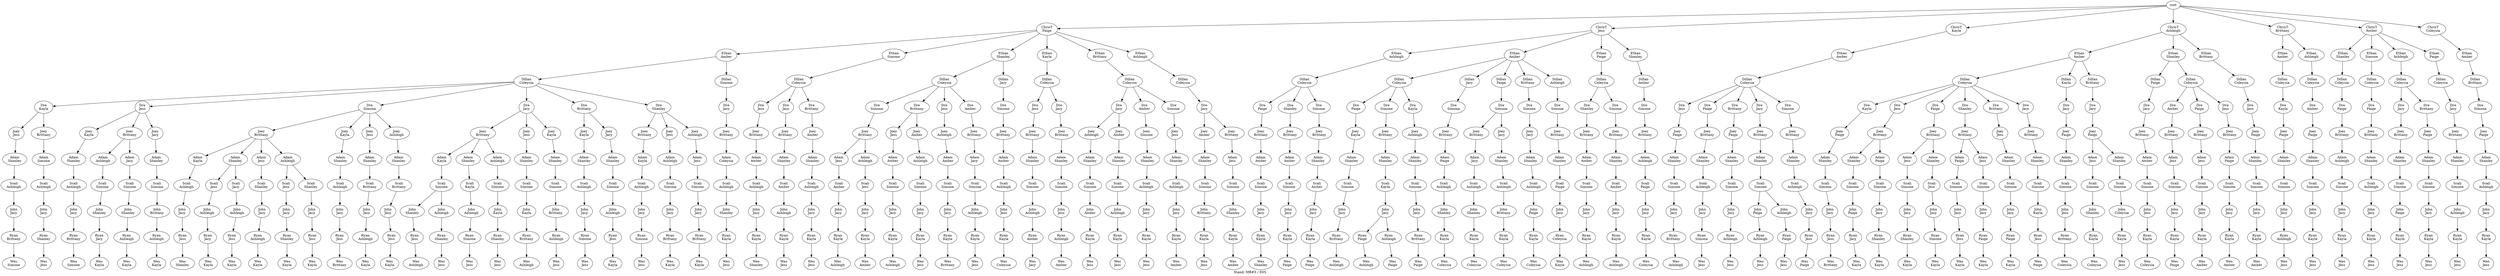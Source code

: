 digraph D { labelloc="b"; label="Stand: MB#5 / E05"; ranksep=0.8;
"root/7"[label="ChrisT\nPaige"]
"root" -> "root/7";
"root/7/0"[label="Ethan\nAmber"]
"root/7" -> "root/7/0";
"root/7/0/3"[label="Dillan\nColeysia"]
"root/7/0" -> "root/7/0/3";
"root/7/0/3/6"[label="Dre\nKayla"]
"root/7/0/3" -> "root/7/0/3/6";
"root/7/0/3/6/5"[label="Joey\nJess"]
"root/7/0/3/6" -> "root/7/0/3/6/5";
"root/7/0/3/6/5/8"[label="Adam\nShanley"]
"root/7/0/3/6/5" -> "root/7/0/3/6/5/8";
"root/7/0/3/6/5/8/1"[label="Scali\nAshleigh"]
"root/7/0/3/6/5/8" -> "root/7/0/3/6/5/8/1";
"root/7/0/3/6/5/8/1/4"[label="John\nJacy"]
"root/7/0/3/6/5/8/1" -> "root/7/0/3/6/5/8/1/4";
"root/7/0/3/6/5/8/1/4/2"[label="Ryan\nBrittany"]
"root/7/0/3/6/5/8/1/4" -> "root/7/0/3/6/5/8/1/4/2";
"root/7/0/3/6/5/8/1/4/2/9"[label="Wes\nSimone"]
"root/7/0/3/6/5/8/1/4/2" -> "root/7/0/3/6/5/8/1/4/2/9";
"root/7/0/3/5"[label="Dre\nJess"]
"root/7/0/3" -> "root/7/0/3/5";
"root/7/0/3/5/6"[label="Joey\nKayla"]
"root/7/0/3/5" -> "root/7/0/3/5/6";
"root/7/0/3/5/6/8"[label="Adam\nShanley"]
"root/7/0/3/5/6" -> "root/7/0/3/5/6/8";
"root/7/0/3/5/6/8/1"[label="Scali\nAshleigh"]
"root/7/0/3/5/6/8" -> "root/7/0/3/5/6/8/1";
"root/7/0/3/5/6/8/1/4"[label="John\nJacy"]
"root/7/0/3/5/6/8/1" -> "root/7/0/3/5/6/8/1/4";
"root/7/0/3/5/6/8/1/4/2"[label="Ryan\nBrittany"]
"root/7/0/3/5/6/8/1/4" -> "root/7/0/3/5/6/8/1/4/2";
"root/7/0/3/5/6/8/1/4/2/9"[label="Wes\nSimone"]
"root/7/0/3/5/6/8/1/4/2" -> "root/7/0/3/5/6/8/1/4/2/9";
"root/7/0/3/9"[label="Dre\nSimone"]
"root/7/0/3" -> "root/7/0/3/9";
"root/7/0/3/9/2"[label="Joey\nBrittany"]
"root/7/0/3/9" -> "root/7/0/3/9/2";
"root/7/0/3/9/2/6"[label="Adam\nKayla"]
"root/7/0/3/9/2" -> "root/7/0/3/9/2/6";
"root/7/0/3/9/2/6/1"[label="Scali\nAshleigh"]
"root/7/0/3/9/2/6" -> "root/7/0/3/9/2/6/1";
"root/7/0/3/9/2/6/1/4"[label="John\nJacy"]
"root/7/0/3/9/2/6/1" -> "root/7/0/3/9/2/6/1/4";
"root/7/0/3/9/2/6/1/4/5"[label="Ryan\nJess"]
"root/7/0/3/9/2/6/1/4" -> "root/7/0/3/9/2/6/1/4/5";
"root/7/0/3/9/2/6/1/4/5/8"[label="Wes\nShanley"]
"root/7/0/3/9/2/6/1/4/5" -> "root/7/0/3/9/2/6/1/4/5/8";
"root/5"[label="ChrisT\nJess"]
"root" -> "root/5";
"root/5/1"[label="Ethan\nAshleigh"]
"root/5" -> "root/5/1";
"root/5/1/3"[label="Dillan\nColeysia"]
"root/5/1" -> "root/5/1/3";
"root/5/1/3/7"[label="Dre\nPaige"]
"root/5/1/3" -> "root/5/1/3/7";
"root/5/1/3/7/2"[label="Joey\nBrittany"]
"root/5/1/3/7" -> "root/5/1/3/7/2";
"root/5/1/3/7/2/0"[label="Adam\nAmber"]
"root/5/1/3/7/2" -> "root/5/1/3/7/2/0";
"root/5/1/3/7/2/0/9"[label="Scali\nSimone"]
"root/5/1/3/7/2/0" -> "root/5/1/3/7/2/0/9";
"root/5/1/3/7/2/0/9/4"[label="John\nJacy"]
"root/5/1/3/7/2/0/9" -> "root/5/1/3/7/2/0/9/4";
"root/5/1/3/7/2/0/9/4/6"[label="Ryan\nKayla"]
"root/5/1/3/7/2/0/9/4" -> "root/5/1/3/7/2/0/9/4/6";
"root/5/1/3/7/2/0/9/4/6/8"[label="Wes\nShanley"]
"root/5/1/3/7/2/0/9/4/6" -> "root/5/1/3/7/2/0/9/4/6/8";
"root/7/9"[label="Ethan\nSimone"]
"root/7" -> "root/7/9";
"root/7/9/3"[label="Dillan\nColeysia"]
"root/7/9" -> "root/7/9/3";
"root/7/9/3/5"[label="Dre\nJess"]
"root/7/9/3" -> "root/7/9/3/5";
"root/7/9/3/5/2"[label="Joey\nBrittany"]
"root/7/9/3/5" -> "root/7/9/3/5/2";
"root/7/9/3/5/2/0"[label="Adam\nAmber"]
"root/7/9/3/5/2" -> "root/7/9/3/5/2/0";
"root/7/9/3/5/2/0/1"[label="Scali\nAshleigh"]
"root/7/9/3/5/2/0" -> "root/7/9/3/5/2/0/1";
"root/7/9/3/5/2/0/1/4"[label="John\nJacy"]
"root/7/9/3/5/2/0/1" -> "root/7/9/3/5/2/0/1/4";
"root/7/9/3/5/2/0/1/4/6"[label="Ryan\nKayla"]
"root/7/9/3/5/2/0/1/4" -> "root/7/9/3/5/2/0/1/4/6";
"root/7/9/3/5/2/0/1/4/6/8"[label="Wes\nShanley"]
"root/7/9/3/5/2/0/1/4/6" -> "root/7/9/3/5/2/0/1/4/6/8";
"root/7/0/3/4"[label="Dre\nJacy"]
"root/7/0/3" -> "root/7/0/3/4";
"root/7/0/3/4/2"[label="Joey\nBrittany"]
"root/7/0/3/4" -> "root/7/0/3/4/2";
"root/7/0/3/4/2/6"[label="Adam\nKayla"]
"root/7/0/3/4/2" -> "root/7/0/3/4/2/6";
"root/7/0/3/4/2/6/9"[label="Scali\nSimone"]
"root/7/0/3/4/2/6" -> "root/7/0/3/4/2/6/9";
"root/7/0/3/4/2/6/9/8"[label="John\nShanley"]
"root/7/0/3/4/2/6/9" -> "root/7/0/3/4/2/6/9/8";
"root/7/0/3/4/2/6/9/8/5"[label="Ryan\nJess"]
"root/7/0/3/4/2/6/9/8" -> "root/7/0/3/4/2/6/9/8/5";
"root/7/0/3/4/2/6/9/8/5/1"[label="Wes\nAshleigh"]
"root/7/0/3/4/2/6/9/8/5" -> "root/7/0/3/4/2/6/9/8/5/1";
"root/7/0/3/4/5"[label="Joey\nJess"]
"root/7/0/3/4" -> "root/7/0/3/4/5";
"root/7/0/3/4/5/8"[label="Adam\nShanley"]
"root/7/0/3/4/5" -> "root/7/0/3/4/5/8";
"root/7/0/3/4/5/8/9"[label="Scali\nSimone"]
"root/7/0/3/4/5/8" -> "root/7/0/3/4/5/8/9";
"root/7/0/3/4/5/8/9/6"[label="John\nKayla"]
"root/7/0/3/4/5/8/9" -> "root/7/0/3/4/5/8/9/6";
"root/7/0/3/4/5/8/9/6/2"[label="Ryan\nBrittany"]
"root/7/0/3/4/5/8/9/6" -> "root/7/0/3/4/5/8/9/6/2";
"root/7/0/3/4/5/8/9/6/2/1"[label="Wes\nAshleigh"]
"root/7/0/3/4/5/8/9/6/2" -> "root/7/0/3/4/5/8/9/6/2/1";
"root/6"[label="ChrisT\nKayla"]
"root" -> "root/6";
"root/6/0"[label="Ethan\nAmber"]
"root/6" -> "root/6/0";
"root/6/0/3"[label="Dillan\nColeysia"]
"root/6/0" -> "root/6/0/3";
"root/6/0/3/5"[label="Dre\nJess"]
"root/6/0/3" -> "root/6/0/3/5";
"root/6/0/3/5/7"[label="Joey\nPaige"]
"root/6/0/3/5" -> "root/6/0/3/5/7";
"root/6/0/3/5/7/8"[label="Adam\nShanley"]
"root/6/0/3/5/7" -> "root/6/0/3/5/7/8";
"root/6/0/3/5/7/8/9"[label="Scali\nSimone"]
"root/6/0/3/5/7/8" -> "root/6/0/3/5/7/8/9";
"root/6/0/3/5/7/8/9/4"[label="John\nJacy"]
"root/6/0/3/5/7/8/9" -> "root/6/0/3/5/7/8/9/4";
"root/6/0/3/5/7/8/9/4/2"[label="Ryan\nBrittany"]
"root/6/0/3/5/7/8/9/4" -> "root/6/0/3/5/7/8/9/4/2";
"root/6/0/3/5/7/8/9/4/2/1"[label="Wes\nAshleigh"]
"root/6/0/3/5/7/8/9/4/2" -> "root/6/0/3/5/7/8/9/4/2/1";
"root/5/0"[label="Ethan\nAmber"]
"root/5" -> "root/5/0";
"root/5/0/3"[label="Dillan\nColeysia"]
"root/5/0" -> "root/5/0/3";
"root/5/0/3/7"[label="Dre\nPaige"]
"root/5/0/3" -> "root/5/0/3/7";
"root/5/0/3/7/6"[label="Joey\nKayla"]
"root/5/0/3/7" -> "root/5/0/3/7/6";
"root/5/0/3/7/6/8"[label="Adam\nShanley"]
"root/5/0/3/7/6" -> "root/5/0/3/7/6/8";
"root/5/0/3/7/6/8/9"[label="Scali\nSimone"]
"root/5/0/3/7/6/8" -> "root/5/0/3/7/6/8/9";
"root/5/0/3/7/6/8/9/4"[label="John\nJacy"]
"root/5/0/3/7/6/8/9" -> "root/5/0/3/7/6/8/9/4";
"root/5/0/3/7/6/8/9/4/2"[label="Ryan\nBrittany"]
"root/5/0/3/7/6/8/9/4" -> "root/5/0/3/7/6/8/9/4/2";
"root/5/0/3/7/6/8/9/4/2/1"[label="Wes\nAshleigh"]
"root/5/0/3/7/6/8/9/4/2" -> "root/5/0/3/7/6/8/9/4/2/1";
"root/7/8"[label="Ethan\nShanley"]
"root/7" -> "root/7/8";
"root/7/8/3"[label="Dillan\nColeysia"]
"root/7/8" -> "root/7/8/3";
"root/7/8/3/9"[label="Dre\nSimone"]
"root/7/8/3" -> "root/7/8/3/9";
"root/7/8/3/9/2"[label="Joey\nBrittany"]
"root/7/8/3/9" -> "root/7/8/3/9/2";
"root/7/8/3/9/2/5"[label="Adam\nJess"]
"root/7/8/3/9/2" -> "root/7/8/3/9/2/5";
"root/7/8/3/9/2/5/0"[label="Scali\nAmber"]
"root/7/8/3/9/2/5" -> "root/7/8/3/9/2/5/0";
"root/7/8/3/9/2/5/0/4"[label="John\nJacy"]
"root/7/8/3/9/2/5/0" -> "root/7/8/3/9/2/5/0/4";
"root/7/8/3/9/2/5/0/4/6"[label="Ryan\nKayla"]
"root/7/8/3/9/2/5/0/4" -> "root/7/8/3/9/2/5/0/4/6";
"root/7/8/3/9/2/5/0/4/6/1"[label="Wes\nAshleigh"]
"root/7/8/3/9/2/5/0/4/6" -> "root/7/8/3/9/2/5/0/4/6/1";
"root/5/7"[label="Ethan\nPaige"]
"root/5" -> "root/5/7";
"root/5/7/3"[label="Dillan\nColeysia"]
"root/5/7" -> "root/5/7/3";
"root/5/7/3/8"[label="Dre\nShanley"]
"root/5/7/3" -> "root/5/7/3/8";
"root/5/7/3/8/2"[label="Joey\nBrittany"]
"root/5/7/3/8" -> "root/5/7/3/8/2";
"root/5/7/3/8/2/0"[label="Adam\nAmber"]
"root/5/7/3/8/2" -> "root/5/7/3/8/2/0";
"root/5/7/3/8/2/0/9"[label="Scali\nSimone"]
"root/5/7/3/8/2/0" -> "root/5/7/3/8/2/0/9";
"root/5/7/3/8/2/0/9/4"[label="John\nJacy"]
"root/5/7/3/8/2/0/9" -> "root/5/7/3/8/2/0/9/4";
"root/5/7/3/8/2/0/9/4/6"[label="Ryan\nKayla"]
"root/5/7/3/8/2/0/9/4" -> "root/5/7/3/8/2/0/9/4/6";
"root/5/7/3/8/2/0/9/4/6/1"[label="Wes\nAshleigh"]
"root/5/7/3/8/2/0/9/4/6" -> "root/5/7/3/8/2/0/9/4/6/1";
"root/5/7/3/9"[label="Dre\nSimone"]
"root/5/7/3" -> "root/5/7/3/9";
"root/5/7/3/9/2"[label="Joey\nBrittany"]
"root/5/7/3/9" -> "root/5/7/3/9/2";
"root/5/7/3/9/2/8"[label="Adam\nShanley"]
"root/5/7/3/9/2" -> "root/5/7/3/9/2/8";
"root/5/7/3/9/2/8/0"[label="Scali\nAmber"]
"root/5/7/3/9/2/8" -> "root/5/7/3/9/2/8/0";
"root/5/7/3/9/2/8/0/4"[label="John\nJacy"]
"root/5/7/3/9/2/8/0" -> "root/5/7/3/9/2/8/0/4";
"root/5/7/3/9/2/8/0/4/6"[label="Ryan\nKayla"]
"root/5/7/3/9/2/8/0/4" -> "root/5/7/3/9/2/8/0/4/6";
"root/5/7/3/9/2/8/0/4/6/1"[label="Wes\nAshleigh"]
"root/5/7/3/9/2/8/0/4/6" -> "root/5/7/3/9/2/8/0/4/6/1";
"root/7/8/3/2"[label="Dre\nBrittany"]
"root/7/8/3" -> "root/7/8/3/2";
"root/7/8/3/2/5"[label="Joey\nJess"]
"root/7/8/3/2" -> "root/7/8/3/2/5";
"root/7/8/3/2/5/0"[label="Adam\nAmber"]
"root/7/8/3/2/5" -> "root/7/8/3/2/5/0";
"root/7/8/3/2/5/0/9"[label="Scali\nSimone"]
"root/7/8/3/2/5/0" -> "root/7/8/3/2/5/0/9";
"root/7/8/3/2/5/0/9/4"[label="John\nJacy"]
"root/7/8/3/2/5/0/9" -> "root/7/8/3/2/5/0/9/4";
"root/7/8/3/2/5/0/9/4/6"[label="Ryan\nKayla"]
"root/7/8/3/2/5/0/9/4" -> "root/7/8/3/2/5/0/9/4/6";
"root/7/8/3/2/5/0/9/4/6/1"[label="Wes\nAshleigh"]
"root/7/8/3/2/5/0/9/4/6" -> "root/7/8/3/2/5/0/9/4/6/1";
"root/5/0/3/9"[label="Dre\nSimone"]
"root/5/0/3" -> "root/5/0/3/9";
"root/5/0/3/9/2"[label="Joey\nBrittany"]
"root/5/0/3/9" -> "root/5/0/3/9/2";
"root/5/0/3/9/2/8"[label="Adam\nShanley"]
"root/5/0/3/9/2" -> "root/5/0/3/9/2/8";
"root/5/0/3/9/2/8/6"[label="Scali\nKayla"]
"root/5/0/3/9/2/8" -> "root/5/0/3/9/2/8/6";
"root/5/0/3/9/2/8/6/4"[label="John\nJacy"]
"root/5/0/3/9/2/8/6" -> "root/5/0/3/9/2/8/6/4";
"root/5/0/3/9/2/8/6/4/7"[label="Ryan\nPaige"]
"root/5/0/3/9/2/8/6/4" -> "root/5/0/3/9/2/8/6/4/7";
"root/5/0/3/9/2/8/6/4/7/1"[label="Wes\nAshleigh"]
"root/5/0/3/9/2/8/6/4/7" -> "root/5/0/3/9/2/8/6/4/7/1";
"root/1"[label="ChrisT\nAshleigh"]
"root" -> "root/1";
"root/1/0"[label="Ethan\nAmber"]
"root/1" -> "root/1/0";
"root/1/0/3"[label="Dillan\nColeysia"]
"root/1/0" -> "root/1/0/3";
"root/1/0/3/6"[label="Dre\nKayla"]
"root/1/0/3" -> "root/1/0/3/6";
"root/1/0/3/6/7"[label="Joey\nPaige"]
"root/1/0/3/6" -> "root/1/0/3/6/7";
"root/1/0/3/6/7/8"[label="Adam\nShanley"]
"root/1/0/3/6/7" -> "root/1/0/3/6/7/8";
"root/1/0/3/6/7/8/9"[label="Scali\nSimone"]
"root/1/0/3/6/7/8" -> "root/1/0/3/6/7/8/9";
"root/1/0/3/6/7/8/9/4"[label="John\nJacy"]
"root/1/0/3/6/7/8/9" -> "root/1/0/3/6/7/8/9/4";
"root/1/0/3/6/7/8/9/4/5"[label="Ryan\nJess"]
"root/1/0/3/6/7/8/9/4" -> "root/1/0/3/6/7/8/9/4/5";
"root/1/0/3/6/7/8/9/4/5/2"[label="Wes\nBrittany"]
"root/1/0/3/6/7/8/9/4/5" -> "root/1/0/3/6/7/8/9/4/5/2";
"root/7/0/3/9/6"[label="Joey\nKayla"]
"root/7/0/3/9" -> "root/7/0/3/9/6";
"root/7/0/3/9/6/8"[label="Adam\nShanley"]
"root/7/0/3/9/6" -> "root/7/0/3/9/6/8";
"root/7/0/3/9/6/8/1"[label="Scali\nAshleigh"]
"root/7/0/3/9/6/8" -> "root/7/0/3/9/6/8/1";
"root/7/0/3/9/6/8/1/4"[label="John\nJacy"]
"root/7/0/3/9/6/8/1" -> "root/7/0/3/9/6/8/1/4";
"root/7/0/3/9/6/8/1/4/5"[label="Ryan\nJess"]
"root/7/0/3/9/6/8/1/4" -> "root/7/0/3/9/6/8/1/4/5";
"root/7/0/3/9/6/8/1/4/5/2"[label="Wes\nBrittany"]
"root/7/0/3/9/6/8/1/4/5" -> "root/7/0/3/9/6/8/1/4/5/2";
"root/7/8/3/5"[label="Dre\nJess"]
"root/7/8/3" -> "root/7/8/3/5";
"root/7/8/3/5/1"[label="Joey\nAshleigh"]
"root/7/8/3/5" -> "root/7/8/3/5/1";
"root/7/8/3/5/1/0"[label="Adam\nAmber"]
"root/7/8/3/5/1" -> "root/7/8/3/5/1/0";
"root/7/8/3/5/1/0/9"[label="Scali\nSimone"]
"root/7/8/3/5/1/0" -> "root/7/8/3/5/1/0/9";
"root/7/8/3/5/1/0/9/4"[label="John\nJacy"]
"root/7/8/3/5/1/0/9" -> "root/7/8/3/5/1/0/9/4";
"root/7/8/3/5/1/0/9/4/6"[label="Ryan\nKayla"]
"root/7/8/3/5/1/0/9/4" -> "root/7/8/3/5/1/0/9/4/6";
"root/7/8/3/5/1/0/9/4/6/2"[label="Wes\nBrittany"]
"root/7/8/3/5/1/0/9/4/6" -> "root/7/8/3/5/1/0/9/4/6/2";
"root/1/0/6"[label="Dillan\nKayla"]
"root/1/0" -> "root/1/0/6";
"root/1/0/6/4"[label="Dre\nJacy"]
"root/1/0/6" -> "root/1/0/6/4";
"root/1/0/6/4/7"[label="Joey\nPaige"]
"root/1/0/6/4" -> "root/1/0/6/4/7";
"root/1/0/6/4/7/8"[label="Adam\nShanley"]
"root/1/0/6/4/7" -> "root/1/0/6/4/7/8";
"root/1/0/6/4/7/8/9"[label="Scali\nSimone"]
"root/1/0/6/4/7/8" -> "root/1/0/6/4/7/8/9";
"root/1/0/6/4/7/8/9/5"[label="John\nJess"]
"root/1/0/6/4/7/8/9" -> "root/1/0/6/4/7/8/9/5";
"root/1/0/6/4/7/8/9/5/2"[label="Ryan\nBrittany"]
"root/1/0/6/4/7/8/9/5" -> "root/1/0/6/4/7/8/9/5/2";
"root/1/0/6/4/7/8/9/5/2/3"[label="Wes\nColeysia"]
"root/1/0/6/4/7/8/9/5/2" -> "root/1/0/6/4/7/8/9/5/2/3";
"root/5/0/4"[label="Dillan\nJacy"]
"root/5/0" -> "root/5/0/4";
"root/5/0/4/9"[label="Dre\nSimone"]
"root/5/0/4" -> "root/5/0/4/9";
"root/5/0/4/9/2"[label="Joey\nBrittany"]
"root/5/0/4/9" -> "root/5/0/4/9/2";
"root/5/0/4/9/2/7"[label="Adam\nPaige"]
"root/5/0/4/9/2" -> "root/5/0/4/9/2/7";
"root/5/0/4/9/2/7/1"[label="Scali\nAshleigh"]
"root/5/0/4/9/2/7" -> "root/5/0/4/9/2/7/1";
"root/5/0/4/9/2/7/1/8"[label="John\nShanley"]
"root/5/0/4/9/2/7/1" -> "root/5/0/4/9/2/7/1/8";
"root/5/0/4/9/2/7/1/8/6"[label="Ryan\nKayla"]
"root/5/0/4/9/2/7/1/8" -> "root/5/0/4/9/2/7/1/8/6";
"root/5/0/4/9/2/7/1/8/6/3"[label="Wes\nColeysia"]
"root/5/0/4/9/2/7/1/8/6" -> "root/5/0/4/9/2/7/1/8/6/3";
"root/5/0/7"[label="Dillan\nPaige"]
"root/5/0" -> "root/5/0/7";
"root/5/0/7/9"[label="Dre\nSimone"]
"root/5/0/7" -> "root/5/0/7/9";
"root/5/0/7/9/2"[label="Joey\nBrittany"]
"root/5/0/7/9" -> "root/5/0/7/9/2";
"root/5/0/7/9/2/4"[label="Adam\nJacy"]
"root/5/0/7/9/2" -> "root/5/0/7/9/2/4";
"root/5/0/7/9/2/4/1"[label="Scali\nAshleigh"]
"root/5/0/7/9/2/4" -> "root/5/0/7/9/2/4/1";
"root/5/0/7/9/2/4/1/8"[label="John\nShanley"]
"root/5/0/7/9/2/4/1" -> "root/5/0/7/9/2/4/1/8";
"root/5/0/7/9/2/4/1/8/6"[label="Ryan\nKayla"]
"root/5/0/7/9/2/4/1/8" -> "root/5/0/7/9/2/4/1/8/6";
"root/5/0/7/9/2/4/1/8/6/3"[label="Wes\nColeysia"]
"root/5/0/7/9/2/4/1/8/6" -> "root/5/0/7/9/2/4/1/8/6/3";
"root/1/8"[label="Ethan\nShanley"]
"root/1" -> "root/1/8";
"root/1/8/7"[label="Dillan\nPaige"]
"root/1/8" -> "root/1/8/7";
"root/1/8/7/4"[label="Dre\nJacy"]
"root/1/8/7" -> "root/1/8/7/4";
"root/1/8/7/4/2"[label="Joey\nBrittany"]
"root/1/8/7/4" -> "root/1/8/7/4/2";
"root/1/8/7/4/2/0"[label="Adam\nAmber"]
"root/1/8/7/4/2" -> "root/1/8/7/4/2/0";
"root/1/8/7/4/2/0/9"[label="Scali\nSimone"]
"root/1/8/7/4/2/0" -> "root/1/8/7/4/2/0/9";
"root/1/8/7/4/2/0/9/5"[label="John\nJess"]
"root/1/8/7/4/2/0/9" -> "root/1/8/7/4/2/0/9/5";
"root/1/8/7/4/2/0/9/5/6"[label="Ryan\nKayla"]
"root/1/8/7/4/2/0/9/5" -> "root/1/8/7/4/2/0/9/5/6";
"root/1/8/7/4/2/0/9/5/6/3"[label="Wes\nColeysia"]
"root/1/8/7/4/2/0/9/5/6" -> "root/1/8/7/4/2/0/9/5/6/3";
"root/7/8/4"[label="Dillan\nJacy"]
"root/7/8" -> "root/7/8/4";
"root/7/8/4/9"[label="Dre\nSimone"]
"root/7/8/4" -> "root/7/8/4/9";
"root/7/8/4/9/2"[label="Joey\nBrittany"]
"root/7/8/4/9" -> "root/7/8/4/9/2";
"root/7/8/4/9/2/0"[label="Adam\nAmber"]
"root/7/8/4/9/2" -> "root/7/8/4/9/2/0";
"root/7/8/4/9/2/0/1"[label="Scali\nAshleigh"]
"root/7/8/4/9/2/0" -> "root/7/8/4/9/2/0/1";
"root/7/8/4/9/2/0/1/5"[label="John\nJess"]
"root/7/8/4/9/2/0/1" -> "root/7/8/4/9/2/0/1/5";
"root/7/8/4/9/2/0/1/5/6"[label="Ryan\nKayla"]
"root/7/8/4/9/2/0/1/5" -> "root/7/8/4/9/2/0/1/5/6";
"root/7/8/4/9/2/0/1/5/6/3"[label="Wes\nColeysia"]
"root/7/8/4/9/2/0/1/5/6" -> "root/7/8/4/9/2/0/1/5/6/3";
"root/5/8"[label="Ethan\nShanley"]
"root/5" -> "root/5/8";
"root/5/8/0"[label="Dillan\nAmber"]
"root/5/8" -> "root/5/8/0";
"root/5/8/0/9"[label="Dre\nSimone"]
"root/5/8/0" -> "root/5/8/0/9";
"root/5/8/0/9/2"[label="Joey\nBrittany"]
"root/5/8/0/9" -> "root/5/8/0/9/2";
"root/5/8/0/9/2/1"[label="Adam\nAshleigh"]
"root/5/8/0/9/2" -> "root/5/8/0/9/2/1";
"root/5/8/0/9/2/1/7"[label="Scali\nPaige"]
"root/5/8/0/9/2/1" -> "root/5/8/0/9/2/1/7";
"root/5/8/0/9/2/1/7/4"[label="John\nJacy"]
"root/5/8/0/9/2/1/7" -> "root/5/8/0/9/2/1/7/4";
"root/5/8/0/9/2/1/7/4/6"[label="Ryan\nKayla"]
"root/5/8/0/9/2/1/7/4" -> "root/5/8/0/9/2/1/7/4/6";
"root/5/8/0/9/2/1/7/4/6/3"[label="Wes\nColeysia"]
"root/5/8/0/9/2/1/7/4/6" -> "root/5/8/0/9/2/1/7/4/6/3";
"root/5/0/7/9/4"[label="Joey\nJacy"]
"root/5/0/7/9" -> "root/5/0/7/9/4";
"root/5/0/7/9/4/8"[label="Adam\nShanley"]
"root/5/0/7/9/4" -> "root/5/0/7/9/4/8";
"root/5/0/7/9/4/8/1"[label="Scali\nAshleigh"]
"root/5/0/7/9/4/8" -> "root/5/0/7/9/4/8/1";
"root/5/0/7/9/4/8/1/2"[label="John\nBrittany"]
"root/5/0/7/9/4/8/1" -> "root/5/0/7/9/4/8/1/2";
"root/5/0/7/9/4/8/1/2/6"[label="Ryan\nKayla"]
"root/5/0/7/9/4/8/1/2" -> "root/5/0/7/9/4/8/1/2/6";
"root/5/0/7/9/4/8/1/2/6/3"[label="Wes\nColeysia"]
"root/5/0/7/9/4/8/1/2/6" -> "root/5/0/7/9/4/8/1/2/6/3";
"root/5/0/2"[label="Dillan\nBrittany"]
"root/5/0" -> "root/5/0/2";
"root/5/0/2/9"[label="Dre\nSimone"]
"root/5/0/2" -> "root/5/0/2/9";
"root/5/0/2/9/4"[label="Joey\nJacy"]
"root/5/0/2/9" -> "root/5/0/2/9/4";
"root/5/0/2/9/4/8"[label="Adam\nShanley"]
"root/5/0/2/9/4" -> "root/5/0/2/9/4/8";
"root/5/0/2/9/4/8/1"[label="Scali\nAshleigh"]
"root/5/0/2/9/4/8" -> "root/5/0/2/9/4/8/1";
"root/5/0/2/9/4/8/1/7"[label="John\nPaige"]
"root/5/0/2/9/4/8/1" -> "root/5/0/2/9/4/8/1/7";
"root/5/0/2/9/4/8/1/7/6"[label="Ryan\nKayla"]
"root/5/0/2/9/4/8/1/7" -> "root/5/0/2/9/4/8/1/7/6";
"root/5/0/2/9/4/8/1/7/6/3"[label="Wes\nColeysia"]
"root/5/0/2/9/4/8/1/7/6" -> "root/5/0/2/9/4/8/1/7/6/3";
"root/1/0/2"[label="Dillan\nBrittany"]
"root/1/0" -> "root/1/0/2";
"root/1/0/2/4"[label="Dre\nJacy"]
"root/1/0/2" -> "root/1/0/2/4";
"root/1/0/2/4/7"[label="Joey\nPaige"]
"root/1/0/2/4" -> "root/1/0/2/4/7";
"root/1/0/2/4/7/5"[label="Adam\nJess"]
"root/1/0/2/4/7" -> "root/1/0/2/4/7/5";
"root/1/0/2/4/7/5/9"[label="Scali\nSimone"]
"root/1/0/2/4/7/5" -> "root/1/0/2/4/7/5/9";
"root/1/0/2/4/7/5/9/8"[label="John\nShanley"]
"root/1/0/2/4/7/5/9" -> "root/1/0/2/4/7/5/9/8";
"root/1/0/2/4/7/5/9/8/6"[label="Ryan\nKayla"]
"root/1/0/2/4/7/5/9/8" -> "root/1/0/2/4/7/5/9/8/6";
"root/1/0/2/4/7/5/9/8/6/3"[label="Wes\nColeysia"]
"root/1/0/2/4/7/5/9/8/6" -> "root/1/0/2/4/7/5/9/8/6/3";
"root/7/6"[label="Ethan\nKayla"]
"root/7" -> "root/7/6";
"root/7/6/3"[label="Dillan\nColeysia"]
"root/7/6" -> "root/7/6/3";
"root/7/6/3/5"[label="Dre\nJess"]
"root/7/6/3" -> "root/7/6/3/5";
"root/7/6/3/5/2"[label="Joey\nBrittany"]
"root/7/6/3/5" -> "root/7/6/3/5/2";
"root/7/6/3/5/2/8"[label="Adam\nShanley"]
"root/7/6/3/5/2" -> "root/7/6/3/5/2/8";
"root/7/6/3/5/2/8/9"[label="Scali\nSimone"]
"root/7/6/3/5/2/8" -> "root/7/6/3/5/2/8/9";
"root/7/6/3/5/2/8/9/1"[label="John\nAshleigh"]
"root/7/6/3/5/2/8/9" -> "root/7/6/3/5/2/8/9/1";
"root/7/6/3/5/2/8/9/1/0"[label="Ryan\nAmber"]
"root/7/6/3/5/2/8/9/1" -> "root/7/6/3/5/2/8/9/1/0";
"root/7/6/3/5/2/8/9/1/0/4"[label="Wes\nJacy"]
"root/7/6/3/5/2/8/9/1/0" -> "root/7/6/3/5/2/8/9/1/0/4";
"root/7/0/3/2"[label="Dre\nBrittany"]
"root/7/0/3" -> "root/7/0/3/2";
"root/7/0/3/2/6"[label="Joey\nKayla"]
"root/7/0/3/2" -> "root/7/0/3/2/6";
"root/7/0/3/2/6/8"[label="Adam\nShanley"]
"root/7/0/3/2/6" -> "root/7/0/3/2/6/8";
"root/7/0/3/2/6/8/1"[label="Scali\nAshleigh"]
"root/7/0/3/2/6/8" -> "root/7/0/3/2/6/8/1";
"root/7/0/3/2/6/8/1/4"[label="John\nJacy"]
"root/7/0/3/2/6/8/1" -> "root/7/0/3/2/6/8/1/4";
"root/7/0/3/2/6/8/1/4/9"[label="Ryan\nSimone"]
"root/7/0/3/2/6/8/1/4" -> "root/7/0/3/2/6/8/1/4/9";
"root/7/0/3/2/6/8/1/4/9/5"[label="Wes\nJess"]
"root/7/0/3/2/6/8/1/4/9" -> "root/7/0/3/2/6/8/1/4/9/5";
"root/7/0/3/4/2/8"[label="Adam\nShanley"]
"root/7/0/3/4/2" -> "root/7/0/3/4/2/8";
"root/7/0/3/4/2/8/6"[label="Scali\nKayla"]
"root/7/0/3/4/2/8" -> "root/7/0/3/4/2/8/6";
"root/7/0/3/4/2/8/6/1"[label="John\nAshleigh"]
"root/7/0/3/4/2/8/6" -> "root/7/0/3/4/2/8/6/1";
"root/7/0/3/4/2/8/6/1/9"[label="Ryan\nSimone"]
"root/7/0/3/4/2/8/6/1" -> "root/7/0/3/4/2/8/6/1/9";
"root/7/0/3/4/2/8/6/1/9/5"[label="Wes\nJess"]
"root/7/0/3/4/2/8/6/1/9" -> "root/7/0/3/4/2/8/6/1/9/5";
"root/7/0/3/8"[label="Dre\nShanley"]
"root/7/0/3" -> "root/7/0/3/8";
"root/7/0/3/8/2"[label="Joey\nBrittany"]
"root/7/0/3/8" -> "root/7/0/3/8/2";
"root/7/0/3/8/2/6"[label="Adam\nKayla"]
"root/7/0/3/8/2" -> "root/7/0/3/8/2/6";
"root/7/0/3/8/2/6/1"[label="Scali\nAshleigh"]
"root/7/0/3/8/2/6" -> "root/7/0/3/8/2/6/1";
"root/7/0/3/8/2/6/1/4"[label="John\nJacy"]
"root/7/0/3/8/2/6/1" -> "root/7/0/3/8/2/6/1/4";
"root/7/0/3/8/2/6/1/4/9"[label="Ryan\nSimone"]
"root/7/0/3/8/2/6/1/4" -> "root/7/0/3/8/2/6/1/4/9";
"root/7/0/3/8/2/6/1/4/9/5"[label="Wes\nJess"]
"root/7/0/3/8/2/6/1/4/9" -> "root/7/0/3/8/2/6/1/4/9/5";
"root/6/0/3/7"[label="Dre\nPaige"]
"root/6/0/3" -> "root/6/0/3/7";
"root/6/0/3/7/2"[label="Joey\nBrittany"]
"root/6/0/3/7" -> "root/6/0/3/7/2";
"root/6/0/3/7/2/8"[label="Adam\nShanley"]
"root/6/0/3/7/2" -> "root/6/0/3/7/2/8";
"root/6/0/3/7/2/8/1"[label="Scali\nAshleigh"]
"root/6/0/3/7/2/8" -> "root/6/0/3/7/2/8/1";
"root/6/0/3/7/2/8/1/4"[label="John\nJacy"]
"root/6/0/3/7/2/8/1" -> "root/6/0/3/7/2/8/1/4";
"root/6/0/3/7/2/8/1/4/9"[label="Ryan\nSimone"]
"root/6/0/3/7/2/8/1/4" -> "root/6/0/3/7/2/8/1/4/9";
"root/6/0/3/7/2/8/1/4/9/5"[label="Wes\nJess"]
"root/6/0/3/7/2/8/1/4/9" -> "root/6/0/3/7/2/8/1/4/9/5";
"root/6/0/3/2"[label="Dre\nBrittany"]
"root/6/0/3" -> "root/6/0/3/2";
"root/6/0/3/2/7"[label="Joey\nPaige"]
"root/6/0/3/2" -> "root/6/0/3/2/7";
"root/6/0/3/2/7/8"[label="Adam\nShanley"]
"root/6/0/3/2/7" -> "root/6/0/3/2/7/8";
"root/6/0/3/2/7/8/9"[label="Scali\nSimone"]
"root/6/0/3/2/7/8" -> "root/6/0/3/2/7/8/9";
"root/6/0/3/2/7/8/9/4"[label="John\nJacy"]
"root/6/0/3/2/7/8/9" -> "root/6/0/3/2/7/8/9/4";
"root/6/0/3/2/7/8/9/4/1"[label="Ryan\nAshleigh"]
"root/6/0/3/2/7/8/9/4" -> "root/6/0/3/2/7/8/9/4/1";
"root/6/0/3/2/7/8/9/4/1/5"[label="Wes\nJess"]
"root/6/0/3/2/7/8/9/4/1" -> "root/6/0/3/2/7/8/9/4/1/5";
"root/2"[label="ChrisT\nBrittany"]
"root" -> "root/2";
"root/2/0"[label="Ethan\nAmber"]
"root/2" -> "root/2/0";
"root/2/0/3"[label="Dillan\nColeysia"]
"root/2/0" -> "root/2/0/3";
"root/2/0/3/6"[label="Dre\nKayla"]
"root/2/0/3" -> "root/2/0/3/6";
"root/2/0/3/6/7"[label="Joey\nPaige"]
"root/2/0/3/6" -> "root/2/0/3/6/7";
"root/2/0/3/6/7/8"[label="Adam\nShanley"]
"root/2/0/3/6/7" -> "root/2/0/3/6/7/8";
"root/2/0/3/6/7/8/9"[label="Scali\nSimone"]
"root/2/0/3/6/7/8" -> "root/2/0/3/6/7/8/9";
"root/2/0/3/6/7/8/9/4"[label="John\nJacy"]
"root/2/0/3/6/7/8/9" -> "root/2/0/3/6/7/8/9/4";
"root/2/0/3/6/7/8/9/4/1"[label="Ryan\nAshleigh"]
"root/2/0/3/6/7/8/9/4" -> "root/2/0/3/6/7/8/9/4/1";
"root/2/0/3/6/7/8/9/4/1/5"[label="Wes\nJess"]
"root/2/0/3/6/7/8/9/4/1" -> "root/2/0/3/6/7/8/9/4/1/5";
"root/7/0/3/4/6"[label="Joey\nKayla"]
"root/7/0/3/4" -> "root/7/0/3/4/6";
"root/7/0/3/4/6/8"[label="Adam\nShanley"]
"root/7/0/3/4/6" -> "root/7/0/3/4/6/8";
"root/7/0/3/4/6/8/9"[label="Scali\nSimone"]
"root/7/0/3/4/6/8" -> "root/7/0/3/4/6/8/9";
"root/7/0/3/4/6/8/9/2"[label="John\nBrittany"]
"root/7/0/3/4/6/8/9" -> "root/7/0/3/4/6/8/9/2";
"root/7/0/3/4/6/8/9/2/1"[label="Ryan\nAshleigh"]
"root/7/0/3/4/6/8/9/2" -> "root/7/0/3/4/6/8/9/2/1";
"root/7/0/3/4/6/8/9/2/1/5"[label="Wes\nJess"]
"root/7/0/3/4/6/8/9/2/1" -> "root/7/0/3/4/6/8/9/2/1/5";
"root/6/0/3/4"[label="Dre\nJacy"]
"root/6/0/3" -> "root/6/0/3/4";
"root/6/0/3/4/2"[label="Joey\nBrittany"]
"root/6/0/3/4" -> "root/6/0/3/4/2";
"root/6/0/3/4/2/8"[label="Adam\nShanley"]
"root/6/0/3/4/2" -> "root/6/0/3/4/2/8";
"root/6/0/3/4/2/8/9"[label="Scali\nSimone"]
"root/6/0/3/4/2/8" -> "root/6/0/3/4/2/8/9";
"root/6/0/3/4/2/8/9/7"[label="John\nPaige"]
"root/6/0/3/4/2/8/9" -> "root/6/0/3/4/2/8/9/7";
"root/6/0/3/4/2/8/9/7/1"[label="Ryan\nAshleigh"]
"root/6/0/3/4/2/8/9/7" -> "root/6/0/3/4/2/8/9/7/1";
"root/6/0/3/4/2/8/9/7/1/5"[label="Wes\nJess"]
"root/6/0/3/4/2/8/9/7/1" -> "root/6/0/3/4/2/8/9/7/1/5";
"root/7/0/3/6/2"[label="Joey\nBrittany"]
"root/7/0/3/6" -> "root/7/0/3/6/2";
"root/7/0/3/6/2/9"[label="Adam\nSimone"]
"root/7/0/3/6/2" -> "root/7/0/3/6/2/9";
"root/7/0/3/6/2/9/1"[label="Scali\nAshleigh"]
"root/7/0/3/6/2/9" -> "root/7/0/3/6/2/9/1";
"root/7/0/3/6/2/9/1/4"[label="John\nJacy"]
"root/7/0/3/6/2/9/1" -> "root/7/0/3/6/2/9/1/4";
"root/7/0/3/6/2/9/1/4/8"[label="Ryan\nShanley"]
"root/7/0/3/6/2/9/1/4" -> "root/7/0/3/6/2/9/1/4/8";
"root/7/0/3/6/2/9/1/4/8/5"[label="Wes\nJess"]
"root/7/0/3/6/2/9/1/4/8" -> "root/7/0/3/6/2/9/1/4/8/5";
"root/7/0/3/4/2/1"[label="Adam\nAshleigh"]
"root/7/0/3/4/2" -> "root/7/0/3/4/2/1";
"root/7/0/3/4/2/1/9"[label="Scali\nSimone"]
"root/7/0/3/4/2/1" -> "root/7/0/3/4/2/1/9";
"root/7/0/3/4/2/1/9/6"[label="John\nKayla"]
"root/7/0/3/4/2/1/9" -> "root/7/0/3/4/2/1/9/6";
"root/7/0/3/4/2/1/9/6/8"[label="Ryan\nShanley"]
"root/7/0/3/4/2/1/9/6" -> "root/7/0/3/4/2/1/9/6/8";
"root/7/0/3/4/2/1/9/6/8/5"[label="Wes\nJess"]
"root/7/0/3/4/2/1/9/6/8" -> "root/7/0/3/4/2/1/9/6/8/5";
"root/7/0/3/4/2/6/9/1"[label="John\nAshleigh"]
"root/7/0/3/4/2/6/9" -> "root/7/0/3/4/2/6/9/1";
"root/7/0/3/4/2/6/9/1/8"[label="Ryan\nShanley"]
"root/7/0/3/4/2/6/9/1" -> "root/7/0/3/4/2/6/9/1/8";
"root/7/0/3/4/2/6/9/1/8/5"[label="Wes\nJess"]
"root/7/0/3/4/2/6/9/1/8" -> "root/7/0/3/4/2/6/9/1/8/5";
"root/7/2"[label="Ethan\nBrittany"]
"root/7" -> "root/7/2";
"root/7/2/3"[label="Dillan\nColeysia"]
"root/7/2" -> "root/7/2/3";
"root/7/2/3/4"[label="Dre\nJacy"]
"root/7/2/3" -> "root/7/2/3/4";
"root/7/2/3/4/1"[label="Joey\nAshleigh"]
"root/7/2/3/4" -> "root/7/2/3/4/1";
"root/7/2/3/4/1/8"[label="Adam\nShanley"]
"root/7/2/3/4/1" -> "root/7/2/3/4/1/8";
"root/7/2/3/4/1/8/9"[label="Scali\nSimone"]
"root/7/2/3/4/1/8" -> "root/7/2/3/4/1/8/9";
"root/7/2/3/4/1/8/9/0"[label="John\nAmber"]
"root/7/2/3/4/1/8/9" -> "root/7/2/3/4/1/8/9/0";
"root/7/2/3/4/1/8/9/0/6"[label="Ryan\nKayla"]
"root/7/2/3/4/1/8/9/0" -> "root/7/2/3/4/1/8/9/0/6";
"root/7/2/3/4/1/8/9/0/6/5"[label="Wes\nJess"]
"root/7/2/3/4/1/8/9/0/6" -> "root/7/2/3/4/1/8/9/0/6/5";
"root/7/0/9"[label="Dillan\nSimone"]
"root/7/0" -> "root/7/0/9";
"root/7/0/9/4"[label="Dre\nJacy"]
"root/7/0/9" -> "root/7/0/9/4";
"root/7/0/9/4/2"[label="Joey\nBrittany"]
"root/7/0/9/4" -> "root/7/0/9/4/2";
"root/7/0/9/4/2/3"[label="Adam\nColeysia"]
"root/7/0/9/4/2" -> "root/7/0/9/4/2/3";
"root/7/0/9/4/2/3/1"[label="Scali\nAshleigh"]
"root/7/0/9/4/2/3" -> "root/7/0/9/4/2/3/1";
"root/7/0/9/4/2/3/1/8"[label="John\nShanley"]
"root/7/0/9/4/2/3/1" -> "root/7/0/9/4/2/3/1/8";
"root/7/0/9/4/2/3/1/8/6"[label="Ryan\nKayla"]
"root/7/0/9/4/2/3/1/8" -> "root/7/0/9/4/2/3/1/8/6";
"root/7/0/9/4/2/3/1/8/6/5"[label="Wes\nJess"]
"root/7/0/9/4/2/3/1/8/6" -> "root/7/0/9/4/2/3/1/8/6/5";
"root/0"[label="ChrisT\nAmber"]
"root" -> "root/0";
"root/0/8"[label="Ethan\nShanley"]
"root/0" -> "root/0/8";
"root/0/8/3"[label="Dillan\nColeysia"]
"root/0/8" -> "root/0/8/3";
"root/0/8/3/7"[label="Dre\nPaige"]
"root/0/8/3" -> "root/0/8/3/7";
"root/0/8/3/7/2"[label="Joey\nBrittany"]
"root/0/8/3/7" -> "root/0/8/3/7/2";
"root/0/8/3/7/2/1"[label="Adam\nAshleigh"]
"root/0/8/3/7/2" -> "root/0/8/3/7/2/1";
"root/0/8/3/7/2/1/9"[label="Scali\nSimone"]
"root/0/8/3/7/2/1" -> "root/0/8/3/7/2/1/9";
"root/0/8/3/7/2/1/9/4"[label="John\nJacy"]
"root/0/8/3/7/2/1/9" -> "root/0/8/3/7/2/1/9/4";
"root/0/8/3/7/2/1/9/4/6"[label="Ryan\nKayla"]
"root/0/8/3/7/2/1/9/4" -> "root/0/8/3/7/2/1/9/4/6";
"root/0/8/3/7/2/1/9/4/6/5"[label="Wes\nJess"]
"root/0/8/3/7/2/1/9/4/6" -> "root/0/8/3/7/2/1/9/4/6/5";
"root/0/9"[label="Ethan\nSimone"]
"root/0" -> "root/0/9";
"root/0/9/3"[label="Dillan\nColeysia"]
"root/0/9" -> "root/0/9/3";
"root/0/9/3/7"[label="Dre\nPaige"]
"root/0/9/3" -> "root/0/9/3/7";
"root/0/9/3/7/2"[label="Joey\nBrittany"]
"root/0/9/3/7" -> "root/0/9/3/7/2";
"root/0/9/3/7/2/8"[label="Adam\nShanley"]
"root/0/9/3/7/2" -> "root/0/9/3/7/2/8";
"root/0/9/3/7/2/8/1"[label="Scali\nAshleigh"]
"root/0/9/3/7/2/8" -> "root/0/9/3/7/2/8/1";
"root/0/9/3/7/2/8/1/4"[label="John\nJacy"]
"root/0/9/3/7/2/8/1" -> "root/0/9/3/7/2/8/1/4";
"root/0/9/3/7/2/8/1/4/6"[label="Ryan\nKayla"]
"root/0/9/3/7/2/8/1/4" -> "root/0/9/3/7/2/8/1/4/6";
"root/0/9/3/7/2/8/1/4/6/5"[label="Wes\nJess"]
"root/0/9/3/7/2/8/1/4/6" -> "root/0/9/3/7/2/8/1/4/6/5";
"root/0/1"[label="Ethan\nAshleigh"]
"root/0" -> "root/0/1";
"root/0/1/3"[label="Dillan\nColeysia"]
"root/0/1" -> "root/0/1/3";
"root/0/1/3/4"[label="Dre\nJacy"]
"root/0/1/3" -> "root/0/1/3/4";
"root/0/1/3/4/2"[label="Joey\nBrittany"]
"root/0/1/3/4" -> "root/0/1/3/4/2";
"root/0/1/3/4/2/8"[label="Adam\nShanley"]
"root/0/1/3/4/2" -> "root/0/1/3/4/2/8";
"root/0/1/3/4/2/8/9"[label="Scali\nSimone"]
"root/0/1/3/4/2/8" -> "root/0/1/3/4/2/8/9";
"root/0/1/3/4/2/8/9/7"[label="John\nPaige"]
"root/0/1/3/4/2/8/9" -> "root/0/1/3/4/2/8/9/7";
"root/0/1/3/4/2/8/9/7/6"[label="Ryan\nKayla"]
"root/0/1/3/4/2/8/9/7" -> "root/0/1/3/4/2/8/9/7/6";
"root/0/1/3/4/2/8/9/7/6/5"[label="Wes\nJess"]
"root/0/1/3/4/2/8/9/7/6" -> "root/0/1/3/4/2/8/9/7/6/5";
"root/7/9/3/4"[label="Dre\nJacy"]
"root/7/9/3" -> "root/7/9/3/4";
"root/7/9/3/4/2"[label="Joey\nBrittany"]
"root/7/9/3/4" -> "root/7/9/3/4/2";
"root/7/9/3/4/2/8"[label="Adam\nShanley"]
"root/7/9/3/4/2" -> "root/7/9/3/4/2/8";
"root/7/9/3/4/2/8/0"[label="Scali\nAmber"]
"root/7/9/3/4/2/8" -> "root/7/9/3/4/2/8/0";
"root/7/9/3/4/2/8/0/1"[label="John\nAshleigh"]
"root/7/9/3/4/2/8/0" -> "root/7/9/3/4/2/8/0/1";
"root/7/9/3/4/2/8/0/1/6"[label="Ryan\nKayla"]
"root/7/9/3/4/2/8/0/1" -> "root/7/9/3/4/2/8/0/1/6";
"root/7/9/3/4/2/8/0/1/6/5"[label="Wes\nJess"]
"root/7/9/3/4/2/8/0/1/6" -> "root/7/9/3/4/2/8/0/1/6/5";
"root/7/8/3/0"[label="Dre\nAmber"]
"root/7/8/3" -> "root/7/8/3/0";
"root/7/8/3/0/2"[label="Joey\nBrittany"]
"root/7/8/3/0" -> "root/7/8/3/0/2";
"root/7/8/3/0/2/4"[label="Adam\nJacy"]
"root/7/8/3/0/2" -> "root/7/8/3/0/2/4";
"root/7/8/3/0/2/4/9"[label="Scali\nSimone"]
"root/7/8/3/0/2/4" -> "root/7/8/3/0/2/4/9";
"root/7/8/3/0/2/4/9/1"[label="John\nAshleigh"]
"root/7/8/3/0/2/4/9" -> "root/7/8/3/0/2/4/9/1";
"root/7/8/3/0/2/4/9/1/6"[label="Ryan\nKayla"]
"root/7/8/3/0/2/4/9/1" -> "root/7/8/3/0/2/4/9/1/6";
"root/7/8/3/0/2/4/9/1/6/5"[label="Wes\nJess"]
"root/7/8/3/0/2/4/9/1/6" -> "root/7/8/3/0/2/4/9/1/6/5";
"root/0/7"[label="Ethan\nPaige"]
"root/0" -> "root/0/7";
"root/0/7/3"[label="Dillan\nColeysia"]
"root/0/7" -> "root/0/7/3";
"root/0/7/3/4"[label="Dre\nJacy"]
"root/0/7/3" -> "root/0/7/3/4";
"root/0/7/3/4/2"[label="Joey\nBrittany"]
"root/0/7/3/4" -> "root/0/7/3/4/2";
"root/0/7/3/4/2/8"[label="Adam\nShanley"]
"root/0/7/3/4/2" -> "root/0/7/3/4/2/8";
"root/0/7/3/4/2/8/9"[label="Scali\nSimone"]
"root/0/7/3/4/2/8" -> "root/0/7/3/4/2/8/9";
"root/0/7/3/4/2/8/9/1"[label="John\nAshleigh"]
"root/0/7/3/4/2/8/9" -> "root/0/7/3/4/2/8/9/1";
"root/0/7/3/4/2/8/9/1/6"[label="Ryan\nKayla"]
"root/0/7/3/4/2/8/9/1" -> "root/0/7/3/4/2/8/9/1/6";
"root/0/7/3/4/2/8/9/1/6/5"[label="Wes\nJess"]
"root/0/7/3/4/2/8/9/1/6" -> "root/0/7/3/4/2/8/9/1/6/5";
"root/7/2/3/0"[label="Dre\nAmber"]
"root/7/2/3" -> "root/7/2/3/0";
"root/7/2/3/0/9"[label="Joey\nSimone"]
"root/7/2/3/0" -> "root/7/2/3/0/9";
"root/7/2/3/0/9/8"[label="Adam\nShanley"]
"root/7/2/3/0/9" -> "root/7/2/3/0/9/8";
"root/7/2/3/0/9/8/1"[label="Scali\nAshleigh"]
"root/7/2/3/0/9/8" -> "root/7/2/3/0/9/8/1";
"root/7/2/3/0/9/8/1/4"[label="John\nJacy"]
"root/7/2/3/0/9/8/1" -> "root/7/2/3/0/9/8/1/4";
"root/7/2/3/0/9/8/1/4/6"[label="Ryan\nKayla"]
"root/7/2/3/0/9/8/1/4" -> "root/7/2/3/0/9/8/1/4/6";
"root/7/2/3/0/9/8/1/4/6/5"[label="Wes\nJess"]
"root/7/2/3/0/9/8/1/4/6" -> "root/7/2/3/0/9/8/1/4/6/5";
"root/7/9/3/2"[label="Dre\nBrittany"]
"root/7/9/3" -> "root/7/9/3/2";
"root/7/9/3/2/0"[label="Joey\nAmber"]
"root/7/9/3/2" -> "root/7/9/3/2/0";
"root/7/9/3/2/0/8"[label="Adam\nShanley"]
"root/7/9/3/2/0" -> "root/7/9/3/2/0/8";
"root/7/9/3/2/0/8/1"[label="Scali\nAshleigh"]
"root/7/9/3/2/0/8" -> "root/7/9/3/2/0/8/1";
"root/7/9/3/2/0/8/1/4"[label="John\nJacy"]
"root/7/9/3/2/0/8/1" -> "root/7/9/3/2/0/8/1/4";
"root/7/9/3/2/0/8/1/4/6"[label="Ryan\nKayla"]
"root/7/9/3/2/0/8/1/4" -> "root/7/9/3/2/0/8/1/4/6";
"root/7/9/3/2/0/8/1/4/6/5"[label="Wes\nJess"]
"root/7/9/3/2/0/8/1/4/6" -> "root/7/9/3/2/0/8/1/4/6/5";
"root/7/8/3/2/0"[label="Joey\nAmber"]
"root/7/8/3/2" -> "root/7/8/3/2/0";
"root/7/8/3/2/0/1"[label="Adam\nAshleigh"]
"root/7/8/3/2/0" -> "root/7/8/3/2/0/1";
"root/7/8/3/2/0/1/9"[label="Scali\nSimone"]
"root/7/8/3/2/0/1" -> "root/7/8/3/2/0/1/9";
"root/7/8/3/2/0/1/9/4"[label="John\nJacy"]
"root/7/8/3/2/0/1/9" -> "root/7/8/3/2/0/1/9/4";
"root/7/8/3/2/0/1/9/4/6"[label="Ryan\nKayla"]
"root/7/8/3/2/0/1/9/4" -> "root/7/8/3/2/0/1/9/4/6";
"root/7/8/3/2/0/1/9/4/6/5"[label="Wes\nJess"]
"root/7/8/3/2/0/1/9/4/6" -> "root/7/8/3/2/0/1/9/4/6/5";
"root/7/1"[label="Ethan\nAshleigh"]
"root/7" -> "root/7/1";
"root/7/1/3"[label="Dillan\nColeysia"]
"root/7/1" -> "root/7/1/3";
"root/7/1/3/4"[label="Dre\nJacy"]
"root/7/1/3" -> "root/7/1/3/4";
"root/7/1/3/4/0"[label="Joey\nAmber"]
"root/7/1/3/4" -> "root/7/1/3/4/0";
"root/7/1/3/4/0/8"[label="Adam\nShanley"]
"root/7/1/3/4/0" -> "root/7/1/3/4/0/8";
"root/7/1/3/4/0/8/9"[label="Scali\nSimone"]
"root/7/1/3/4/0/8" -> "root/7/1/3/4/0/8/9";
"root/7/1/3/4/0/8/9/2"[label="John\nBrittany"]
"root/7/1/3/4/0/8/9" -> "root/7/1/3/4/0/8/9/2";
"root/7/1/3/4/0/8/9/2/6"[label="Ryan\nKayla"]
"root/7/1/3/4/0/8/9/2" -> "root/7/1/3/4/0/8/9/2/6";
"root/7/1/3/4/0/8/9/2/6/5"[label="Wes\nJess"]
"root/7/1/3/4/0/8/9/2/6" -> "root/7/1/3/4/0/8/9/2/6/5";
"root/7/2/3/4/0"[label="Joey\nAmber"]
"root/7/2/3/4" -> "root/7/2/3/4/0";
"root/7/2/3/4/0/8"[label="Adam\nShanley"]
"root/7/2/3/4/0" -> "root/7/2/3/4/0/8";
"root/7/2/3/4/0/8/9"[label="Scali\nSimone"]
"root/7/2/3/4/0/8" -> "root/7/2/3/4/0/8/9";
"root/7/2/3/4/0/8/9/1"[label="John\nAshleigh"]
"root/7/2/3/4/0/8/9" -> "root/7/2/3/4/0/8/9/1";
"root/7/2/3/4/0/8/9/1/6"[label="Ryan\nKayla"]
"root/7/2/3/4/0/8/9/1" -> "root/7/2/3/4/0/8/9/1/6";
"root/7/2/3/4/0/8/9/1/6/5"[label="Wes\nJess"]
"root/7/2/3/4/0/8/9/1/6" -> "root/7/2/3/4/0/8/9/1/6/5";
"root/3"[label="ChrisT\nColeysia"]
"root" -> "root/3";
"root/3/0"[label="Ethan\nAmber"]
"root/3" -> "root/3/0";
"root/3/0/2"[label="Dillan\nBrittany"]
"root/3/0" -> "root/3/0/2";
"root/3/0/2/9"[label="Dre\nSimone"]
"root/3/0/2" -> "root/3/0/2/9";
"root/3/0/2/9/7"[label="Joey\nPaige"]
"root/3/0/2/9" -> "root/3/0/2/9/7";
"root/3/0/2/9/7/8"[label="Adam\nShanley"]
"root/3/0/2/9/7" -> "root/3/0/2/9/7/8";
"root/3/0/2/9/7/8/1"[label="Scali\nAshleigh"]
"root/3/0/2/9/7/8" -> "root/3/0/2/9/7/8/1";
"root/3/0/2/9/7/8/1/4"[label="John\nJacy"]
"root/3/0/2/9/7/8/1" -> "root/3/0/2/9/7/8/1/4";
"root/3/0/2/9/7/8/1/4/6"[label="Ryan\nKayla"]
"root/3/0/2/9/7/8/1/4" -> "root/3/0/2/9/7/8/1/4/6";
"root/3/0/2/9/7/8/1/4/6/5"[label="Wes\nJess"]
"root/3/0/2/9/7/8/1/4/6" -> "root/3/0/2/9/7/8/1/4/6/5";
"root/2/1"[label="Ethan\nAshleigh"]
"root/2" -> "root/2/1";
"root/2/1/3"[label="Dillan\nColeysia"]
"root/2/1" -> "root/2/1/3";
"root/2/1/3/0"[label="Dre\nAmber"]
"root/2/1/3" -> "root/2/1/3/0";
"root/2/1/3/0/7"[label="Joey\nPaige"]
"root/2/1/3/0" -> "root/2/1/3/0/7";
"root/2/1/3/0/7/8"[label="Adam\nShanley"]
"root/2/1/3/0/7" -> "root/2/1/3/0/7/8";
"root/2/1/3/0/7/8/9"[label="Scali\nSimone"]
"root/2/1/3/0/7/8" -> "root/2/1/3/0/7/8/9";
"root/2/1/3/0/7/8/9/4"[label="John\nJacy"]
"root/2/1/3/0/7/8/9" -> "root/2/1/3/0/7/8/9/4";
"root/2/1/3/0/7/8/9/4/6"[label="Ryan\nKayla"]
"root/2/1/3/0/7/8/9/4" -> "root/2/1/3/0/7/8/9/4/6";
"root/2/1/3/0/7/8/9/4/6/5"[label="Wes\nJess"]
"root/2/1/3/0/7/8/9/4/6" -> "root/2/1/3/0/7/8/9/4/6/5";
"root/0/1/3/2"[label="Dre\nBrittany"]
"root/0/1/3" -> "root/0/1/3/2";
"root/0/1/3/2/7"[label="Joey\nPaige"]
"root/0/1/3/2" -> "root/0/1/3/2/7";
"root/0/1/3/2/7/8"[label="Adam\nShanley"]
"root/0/1/3/2/7" -> "root/0/1/3/2/7/8";
"root/0/1/3/2/7/8/9"[label="Scali\nSimone"]
"root/0/1/3/2/7/8" -> "root/0/1/3/2/7/8/9";
"root/0/1/3/2/7/8/9/4"[label="John\nJacy"]
"root/0/1/3/2/7/8/9" -> "root/0/1/3/2/7/8/9/4";
"root/0/1/3/2/7/8/9/4/6"[label="Ryan\nKayla"]
"root/0/1/3/2/7/8/9/4" -> "root/0/1/3/2/7/8/9/4/6";
"root/0/1/3/2/7/8/9/4/6/5"[label="Wes\nJess"]
"root/0/1/3/2/7/8/9/4/6" -> "root/0/1/3/2/7/8/9/4/6/5";
"root/1/0/2/4/7/8"[label="Adam\nShanley"]
"root/1/0/2/4/7" -> "root/1/0/2/4/7/8";
"root/1/0/2/4/7/8/9"[label="Scali\nSimone"]
"root/1/0/2/4/7/8" -> "root/1/0/2/4/7/8/9";
"root/1/0/2/4/7/8/9/3"[label="John\nColeysia"]
"root/1/0/2/4/7/8/9" -> "root/1/0/2/4/7/8/9/3";
"root/1/0/2/4/7/8/9/3/6"[label="Ryan\nKayla"]
"root/1/0/2/4/7/8/9/3" -> "root/1/0/2/4/7/8/9/3/6";
"root/1/0/2/4/7/8/9/3/6/5"[label="Wes\nJess"]
"root/1/0/2/4/7/8/9/3/6" -> "root/1/0/2/4/7/8/9/3/6/5";
"root/6/0/3/4/2/8/9/1"[label="John\nAshleigh"]
"root/6/0/3/4/2/8/9" -> "root/6/0/3/4/2/8/9/1";
"root/6/0/3/4/2/8/9/1/7"[label="Ryan\nPaige"]
"root/6/0/3/4/2/8/9/1" -> "root/6/0/3/4/2/8/9/1/7";
"root/6/0/3/4/2/8/9/1/7/5"[label="Wes\nJess"]
"root/6/0/3/4/2/8/9/1/7" -> "root/6/0/3/4/2/8/9/1/7/5";
"root/7/0/3/5/2"[label="Joey\nBrittany"]
"root/7/0/3/5" -> "root/7/0/3/5/2";
"root/7/0/3/5/2/1"[label="Adam\nAshleigh"]
"root/7/0/3/5/2" -> "root/7/0/3/5/2/1";
"root/7/0/3/5/2/1/9"[label="Scali\nSimone"]
"root/7/0/3/5/2/1" -> "root/7/0/3/5/2/1/9";
"root/7/0/3/5/2/1/9/8"[label="John\nShanley"]
"root/7/0/3/5/2/1/9" -> "root/7/0/3/5/2/1/9/8";
"root/7/0/3/5/2/1/9/8/4"[label="Ryan\nJacy"]
"root/7/0/3/5/2/1/9/8" -> "root/7/0/3/5/2/1/9/8/4";
"root/7/0/3/5/2/1/9/8/4/6"[label="Wes\nKayla"]
"root/7/0/3/5/2/1/9/8/4" -> "root/7/0/3/5/2/1/9/8/4/6";
"root/1/0/3/5"[label="Dre\nJess"]
"root/1/0/3" -> "root/1/0/3/5";
"root/1/0/3/5/2"[label="Joey\nBrittany"]
"root/1/0/3/5" -> "root/1/0/3/5/2";
"root/1/0/3/5/2/8"[label="Adam\nShanley"]
"root/1/0/3/5/2" -> "root/1/0/3/5/2/8";
"root/1/0/3/5/2/8/9"[label="Scali\nSimone"]
"root/1/0/3/5/2/8" -> "root/1/0/3/5/2/8/9";
"root/1/0/3/5/2/8/9/7"[label="John\nPaige"]
"root/1/0/3/5/2/8/9" -> "root/1/0/3/5/2/8/9/7";
"root/1/0/3/5/2/8/9/7/4"[label="Ryan\nJacy"]
"root/1/0/3/5/2/8/9/7" -> "root/1/0/3/5/2/8/9/7/4";
"root/1/0/3/5/2/8/9/7/4/6"[label="Wes\nKayla"]
"root/1/0/3/5/2/8/9/7/4" -> "root/1/0/3/5/2/8/9/7/4/6";
"root/7/0/3/9/2/8"[label="Adam\nShanley"]
"root/7/0/3/9/2" -> "root/7/0/3/9/2/8";
"root/7/0/3/9/2/8/5"[label="Scali\nJess"]
"root/7/0/3/9/2/8" -> "root/7/0/3/9/2/8/5";
"root/7/0/3/9/2/8/5/1"[label="John\nAshleigh"]
"root/7/0/3/9/2/8/5" -> "root/7/0/3/9/2/8/5/1";
"root/7/0/3/9/2/8/5/1/4"[label="Ryan\nJacy"]
"root/7/0/3/9/2/8/5/1" -> "root/7/0/3/9/2/8/5/1/4";
"root/7/0/3/9/2/8/5/1/4/6"[label="Wes\nKayla"]
"root/7/0/3/9/2/8/5/1/4" -> "root/7/0/3/9/2/8/5/1/4/6";
"root/5/0/1"[label="Dillan\nAshleigh"]
"root/5/0" -> "root/5/0/1";
"root/5/0/1/9"[label="Dre\nSimone"]
"root/5/0/1" -> "root/5/0/1/9";
"root/5/0/1/9/2"[label="Joey\nBrittany"]
"root/5/0/1/9" -> "root/5/0/1/9/2";
"root/5/0/1/9/2/8"[label="Adam\nShanley"]
"root/5/0/1/9/2" -> "root/5/0/1/9/2/8";
"root/5/0/1/9/2/8/7"[label="Scali\nPaige"]
"root/5/0/1/9/2/8" -> "root/5/0/1/9/2/8/7";
"root/5/0/1/9/2/8/7/4"[label="John\nJacy"]
"root/5/0/1/9/2/8/7" -> "root/5/0/1/9/2/8/7/4";
"root/5/0/1/9/2/8/7/4/3"[label="Ryan\nColeysia"]
"root/5/0/1/9/2/8/7/4" -> "root/5/0/1/9/2/8/7/4/3";
"root/5/0/1/9/2/8/7/4/3/6"[label="Wes\nKayla"]
"root/5/0/1/9/2/8/7/4/3" -> "root/5/0/1/9/2/8/7/4/3/6";
"root/7/0/3/8/5"[label="Joey\nJess"]
"root/7/0/3/8" -> "root/7/0/3/8/5";
"root/7/0/3/8/5/1"[label="Adam\nAshleigh"]
"root/7/0/3/8/5" -> "root/7/0/3/8/5/1";
"root/7/0/3/8/5/1/9"[label="Scali\nSimone"]
"root/7/0/3/8/5/1" -> "root/7/0/3/8/5/1/9";
"root/7/0/3/8/5/1/9/4"[label="John\nJacy"]
"root/7/0/3/8/5/1/9" -> "root/7/0/3/8/5/1/9/4";
"root/7/0/3/8/5/1/9/4/2"[label="Ryan\nBrittany"]
"root/7/0/3/8/5/1/9/4" -> "root/7/0/3/8/5/1/9/4/2";
"root/7/0/3/8/5/1/9/4/2/6"[label="Wes\nKayla"]
"root/7/0/3/8/5/1/9/4/2" -> "root/7/0/3/8/5/1/9/4/2/6";
"root/7/0/3/8/1"[label="Joey\nAshleigh"]
"root/7/0/3/8" -> "root/7/0/3/8/1";
"root/7/0/3/8/1/5"[label="Adam\nJess"]
"root/7/0/3/8/1" -> "root/7/0/3/8/1/5";
"root/7/0/3/8/1/5/9"[label="Scali\nSimone"]
"root/7/0/3/8/1/5" -> "root/7/0/3/8/1/5/9";
"root/7/0/3/8/1/5/9/4"[label="John\nJacy"]
"root/7/0/3/8/1/5/9" -> "root/7/0/3/8/1/5/9/4";
"root/7/0/3/8/1/5/9/4/2"[label="Ryan\nBrittany"]
"root/7/0/3/8/1/5/9/4" -> "root/7/0/3/8/1/5/9/4/2";
"root/7/0/3/8/1/5/9/4/2/6"[label="Wes\nKayla"]
"root/7/0/3/8/1/5/9/4/2" -> "root/7/0/3/8/1/5/9/4/2/6";
"root/7/0/3/5/4"[label="Joey\nJacy"]
"root/7/0/3/5" -> "root/7/0/3/5/4";
"root/7/0/3/5/4/8"[label="Adam\nShanley"]
"root/7/0/3/5/4" -> "root/7/0/3/5/4/8";
"root/7/0/3/5/4/8/9"[label="Scali\nSimone"]
"root/7/0/3/5/4/8" -> "root/7/0/3/5/4/8/9";
"root/7/0/3/5/4/8/9/2"[label="John\nBrittany"]
"root/7/0/3/5/4/8/9" -> "root/7/0/3/5/4/8/9/2";
"root/7/0/3/5/4/8/9/2/1"[label="Ryan\nAshleigh"]
"root/7/0/3/5/4/8/9/2" -> "root/7/0/3/5/4/8/9/2/1";
"root/7/0/3/5/4/8/9/2/1/6"[label="Wes\nKayla"]
"root/7/0/3/5/4/8/9/2/1" -> "root/7/0/3/5/4/8/9/2/1/6";
"root/7/0/3/9/5"[label="Joey\nJess"]
"root/7/0/3/9" -> "root/7/0/3/9/5";
"root/7/0/3/9/5/8"[label="Adam\nShanley"]
"root/7/0/3/9/5" -> "root/7/0/3/9/5/8";
"root/7/0/3/9/5/8/2"[label="Scali\nBrittany"]
"root/7/0/3/9/5/8" -> "root/7/0/3/9/5/8/2";
"root/7/0/3/9/5/8/2/4"[label="John\nJacy"]
"root/7/0/3/9/5/8/2" -> "root/7/0/3/9/5/8/2/4";
"root/7/0/3/9/5/8/2/4/1"[label="Ryan\nAshleigh"]
"root/7/0/3/9/5/8/2/4" -> "root/7/0/3/9/5/8/2/4/1";
"root/7/0/3/9/5/8/2/4/1/6"[label="Wes\nKayla"]
"root/7/0/3/9/5/8/2/4/1" -> "root/7/0/3/9/5/8/2/4/1/6";
"root/7/0/3/5/2/4"[label="Adam\nJacy"]
"root/7/0/3/5/2" -> "root/7/0/3/5/2/4";
"root/7/0/3/5/2/4/9"[label="Scali\nSimone"]
"root/7/0/3/5/2/4" -> "root/7/0/3/5/2/4/9";
"root/7/0/3/5/2/4/9/8"[label="John\nShanley"]
"root/7/0/3/5/2/4/9" -> "root/7/0/3/5/2/4/9/8";
"root/7/0/3/5/2/4/9/8/1"[label="Ryan\nAshleigh"]
"root/7/0/3/5/2/4/9/8" -> "root/7/0/3/5/2/4/9/8/1";
"root/7/0/3/5/2/4/9/8/1/6"[label="Wes\nKayla"]
"root/7/0/3/5/2/4/9/8/1" -> "root/7/0/3/5/2/4/9/8/1/6";
"root/7/0/3/9/2/5"[label="Adam\nJess"]
"root/7/0/3/9/2" -> "root/7/0/3/9/2/5";
"root/7/0/3/9/2/5/8"[label="Scali\nShanley"]
"root/7/0/3/9/2/5" -> "root/7/0/3/9/2/5/8";
"root/7/0/3/9/2/5/8/4"[label="John\nJacy"]
"root/7/0/3/9/2/5/8" -> "root/7/0/3/9/2/5/8/4";
"root/7/0/3/9/2/5/8/4/1"[label="Ryan\nAshleigh"]
"root/7/0/3/9/2/5/8/4" -> "root/7/0/3/9/2/5/8/4/1";
"root/7/0/3/9/2/5/8/4/1/6"[label="Wes\nKayla"]
"root/7/0/3/9/2/5/8/4/1" -> "root/7/0/3/9/2/5/8/4/1/6";
"root/1/0/3/7"[label="Dre\nPaige"]
"root/1/0/3" -> "root/1/0/3/7";
"root/1/0/3/7/2"[label="Joey\nBrittany"]
"root/1/0/3/7" -> "root/1/0/3/7/2";
"root/1/0/3/7/2/5"[label="Adam\nJess"]
"root/1/0/3/7/2" -> "root/1/0/3/7/2/5";
"root/1/0/3/7/2/5/9"[label="Scali\nSimone"]
"root/1/0/3/7/2/5" -> "root/1/0/3/7/2/5/9";
"root/1/0/3/7/2/5/9/4"[label="John\nJacy"]
"root/1/0/3/7/2/5/9" -> "root/1/0/3/7/2/5/9/4";
"root/1/0/3/7/2/5/9/4/8"[label="Ryan\nShanley"]
"root/1/0/3/7/2/5/9/4" -> "root/1/0/3/7/2/5/9/4/8";
"root/1/0/3/7/2/5/9/4/8/6"[label="Wes\nKayla"]
"root/1/0/3/7/2/5/9/4/8" -> "root/1/0/3/7/2/5/9/4/8/6";
"root/1/0/3/5/2/7"[label="Adam\nPaige"]
"root/1/0/3/5/2" -> "root/1/0/3/5/2/7";
"root/1/0/3/5/2/7/9"[label="Scali\nSimone"]
"root/1/0/3/5/2/7" -> "root/1/0/3/5/2/7/9";
"root/1/0/3/5/2/7/9/4"[label="John\nJacy"]
"root/1/0/3/5/2/7/9" -> "root/1/0/3/5/2/7/9/4";
"root/1/0/3/5/2/7/9/4/8"[label="Ryan\nShanley"]
"root/1/0/3/5/2/7/9/4" -> "root/1/0/3/5/2/7/9/4/8";
"root/1/0/3/5/2/7/9/4/8/6"[label="Wes\nKayla"]
"root/1/0/3/5/2/7/9/4/8" -> "root/1/0/3/5/2/7/9/4/8/6";
"root/7/0/3/9/2/1"[label="Adam\nAshleigh"]
"root/7/0/3/9/2" -> "root/7/0/3/9/2/1";
"root/7/0/3/9/2/1/5"[label="Scali\nJess"]
"root/7/0/3/9/2/1" -> "root/7/0/3/9/2/1/5";
"root/7/0/3/9/2/1/5/4"[label="John\nJacy"]
"root/7/0/3/9/2/1/5" -> "root/7/0/3/9/2/1/5/4";
"root/7/0/3/9/2/1/5/4/8"[label="Ryan\nShanley"]
"root/7/0/3/9/2/1/5/4" -> "root/7/0/3/9/2/1/5/4/8";
"root/7/0/3/9/2/1/5/4/8/6"[label="Wes\nKayla"]
"root/7/0/3/9/2/1/5/4/8" -> "root/7/0/3/9/2/1/5/4/8/6";
"root/7/0/3/9/1"[label="Joey\nAshleigh"]
"root/7/0/3/9" -> "root/7/0/3/9/1";
"root/7/0/3/9/1/8"[label="Adam\nShanley"]
"root/7/0/3/9/1" -> "root/7/0/3/9/1/8";
"root/7/0/3/9/1/8/2"[label="Scali\nBrittany"]
"root/7/0/3/9/1/8" -> "root/7/0/3/9/1/8/2";
"root/7/0/3/9/1/8/2/4"[label="John\nJacy"]
"root/7/0/3/9/1/8/2" -> "root/7/0/3/9/1/8/2/4";
"root/7/0/3/9/1/8/2/4/5"[label="Ryan\nJess"]
"root/7/0/3/9/1/8/2/4" -> "root/7/0/3/9/1/8/2/4/5";
"root/7/0/3/9/1/8/2/4/5/6"[label="Wes\nKayla"]
"root/7/0/3/9/1/8/2/4/5" -> "root/7/0/3/9/1/8/2/4/5/6";
"root/7/0/3/9/2/1/8"[label="Scali\nShanley"]
"root/7/0/3/9/2/1" -> "root/7/0/3/9/2/1/8";
"root/7/0/3/9/2/1/8/4"[label="John\nJacy"]
"root/7/0/3/9/2/1/8" -> "root/7/0/3/9/2/1/8/4";
"root/7/0/3/9/2/1/8/4/5"[label="Ryan\nJess"]
"root/7/0/3/9/2/1/8/4" -> "root/7/0/3/9/2/1/8/4/5";
"root/7/0/3/9/2/1/8/4/5/6"[label="Wes\nKayla"]
"root/7/0/3/9/2/1/8/4/5" -> "root/7/0/3/9/2/1/8/4/5/6";
"root/1/0/3/8"[label="Dre\nShanley"]
"root/1/0/3" -> "root/1/0/3/8";
"root/1/0/3/8/2"[label="Joey\nBrittany"]
"root/1/0/3/8" -> "root/1/0/3/8/2";
"root/1/0/3/8/2/7"[label="Adam\nPaige"]
"root/1/0/3/8/2" -> "root/1/0/3/8/2/7";
"root/1/0/3/8/2/7/9"[label="Scali\nSimone"]
"root/1/0/3/8/2/7" -> "root/1/0/3/8/2/7/9";
"root/1/0/3/8/2/7/9/4"[label="John\nJacy"]
"root/1/0/3/8/2/7/9" -> "root/1/0/3/8/2/7/9/4";
"root/1/0/3/8/2/7/9/4/5"[label="Ryan\nJess"]
"root/1/0/3/8/2/7/9/4" -> "root/1/0/3/8/2/7/9/4/5";
"root/1/0/3/8/2/7/9/4/5/6"[label="Wes\nKayla"]
"root/1/0/3/8/2/7/9/4/5" -> "root/1/0/3/8/2/7/9/4/5/6";
"root/7/0/3/9/2/8/4"[label="Scali\nJacy"]
"root/7/0/3/9/2/8" -> "root/7/0/3/9/2/8/4";
"root/7/0/3/9/2/8/4/1"[label="John\nAshleigh"]
"root/7/0/3/9/2/8/4" -> "root/7/0/3/9/2/8/4/1";
"root/7/0/3/9/2/8/4/1/5"[label="Ryan\nJess"]
"root/7/0/3/9/2/8/4/1" -> "root/7/0/3/9/2/8/4/1/5";
"root/7/0/3/9/2/8/4/1/5/6"[label="Wes\nKayla"]
"root/7/0/3/9/2/8/4/1/5" -> "root/7/0/3/9/2/8/4/1/5/6";
"root/7/0/3/2/4"[label="Joey\nJacy"]
"root/7/0/3/2" -> "root/7/0/3/2/4";
"root/7/0/3/2/4/8"[label="Adam\nShanley"]
"root/7/0/3/2/4" -> "root/7/0/3/2/4/8";
"root/7/0/3/2/4/8/9"[label="Scali\nSimone"]
"root/7/0/3/2/4/8" -> "root/7/0/3/2/4/8/9";
"root/7/0/3/2/4/8/9/1"[label="John\nAshleigh"]
"root/7/0/3/2/4/8/9" -> "root/7/0/3/2/4/8/9/1";
"root/7/0/3/2/4/8/9/1/5"[label="Ryan\nJess"]
"root/7/0/3/2/4/8/9/1" -> "root/7/0/3/2/4/8/9/1/5";
"root/7/0/3/2/4/8/9/1/5/6"[label="Wes\nKayla"]
"root/7/0/3/2/4/8/9/1/5" -> "root/7/0/3/2/4/8/9/1/5/6";
"root/1/0/3/8/2/5"[label="Adam\nJess"]
"root/1/0/3/8/2" -> "root/1/0/3/8/2/5";
"root/1/0/3/8/2/5/9"[label="Scali\nSimone"]
"root/1/0/3/8/2/5" -> "root/1/0/3/8/2/5/9";
"root/1/0/3/8/2/5/9/4"[label="John\nJacy"]
"root/1/0/3/8/2/5/9" -> "root/1/0/3/8/2/5/9/4";
"root/1/0/3/8/2/5/9/4/7"[label="Ryan\nPaige"]
"root/1/0/3/8/2/5/9/4" -> "root/1/0/3/8/2/5/9/4/7";
"root/1/0/3/8/2/5/9/4/7/6"[label="Wes\nKayla"]
"root/1/0/3/8/2/5/9/4/7" -> "root/1/0/3/8/2/5/9/4/7/6";
"root/1/0/3/2"[label="Dre\nBrittany"]
"root/1/0/3" -> "root/1/0/3/2";
"root/1/0/3/2/5"[label="Joey\nJess"]
"root/1/0/3/2" -> "root/1/0/3/2/5";
"root/1/0/3/2/5/8"[label="Adam\nShanley"]
"root/1/0/3/2/5" -> "root/1/0/3/2/5/8";
"root/1/0/3/2/5/8/9"[label="Scali\nSimone"]
"root/1/0/3/2/5/8" -> "root/1/0/3/2/5/8/9";
"root/1/0/3/2/5/8/9/4"[label="John\nJacy"]
"root/1/0/3/2/5/8/9" -> "root/1/0/3/2/5/8/9/4";
"root/1/0/3/2/5/8/9/4/7"[label="Ryan\nPaige"]
"root/1/0/3/2/5/8/9/4" -> "root/1/0/3/2/5/8/9/4/7";
"root/1/0/3/2/5/8/9/4/7/6"[label="Wes\nKayla"]
"root/1/0/3/2/5/8/9/4/7" -> "root/1/0/3/2/5/8/9/4/7/6";
"root/1/0/3/7/2/8"[label="Adam\nShanley"]
"root/1/0/3/7/2" -> "root/1/0/3/7/2/8";
"root/1/0/3/7/2/8/5"[label="Scali\nJess"]
"root/1/0/3/7/2/8" -> "root/1/0/3/7/2/8/5";
"root/1/0/3/7/2/8/5/4"[label="John\nJacy"]
"root/1/0/3/7/2/8/5" -> "root/1/0/3/7/2/8/5/4";
"root/1/0/3/7/2/8/5/4/9"[label="Ryan\nSimone"]
"root/1/0/3/7/2/8/5/4" -> "root/1/0/3/7/2/8/5/4/9";
"root/1/0/3/7/2/8/5/4/9/6"[label="Wes\nKayla"]
"root/1/0/3/7/2/8/5/4/9" -> "root/1/0/3/7/2/8/5/4/9/6";
"root/5/0/3/6"[label="Dre\nKayla"]
"root/5/0/3" -> "root/5/0/3/6";
"root/5/0/3/6/1"[label="Joey\nAshleigh"]
"root/5/0/3/6" -> "root/5/0/3/6/1";
"root/5/0/3/6/1/8"[label="Adam\nShanley"]
"root/5/0/3/6/1" -> "root/5/0/3/6/1/8";
"root/5/0/3/6/1/8/9"[label="Scali\nSimone"]
"root/5/0/3/6/1/8" -> "root/5/0/3/6/1/8/9";
"root/5/0/3/6/1/8/9/4"[label="John\nJacy"]
"root/5/0/3/6/1/8/9" -> "root/5/0/3/6/1/8/9/4";
"root/5/0/3/6/1/8/9/4/2"[label="Ryan\nBrittany"]
"root/5/0/3/6/1/8/9/4" -> "root/5/0/3/6/1/8/9/4/2";
"root/5/0/3/6/1/8/9/4/2/7"[label="Wes\nPaige"]
"root/5/0/3/6/1/8/9/4/2" -> "root/5/0/3/6/1/8/9/4/2/7";
"root/5/0/3/9/2/8/6/4/1"[label="Ryan\nAshleigh"]
"root/5/0/3/9/2/8/6/4" -> "root/5/0/3/9/2/8/6/4/1";
"root/5/0/3/9/2/8/6/4/1/7"[label="Wes\nPaige"]
"root/5/0/3/9/2/8/6/4/1" -> "root/5/0/3/9/2/8/6/4/1/7";
"root/6/0/3/9"[label="Dre\nSimone"]
"root/6/0/3" -> "root/6/0/3/9";
"root/6/0/3/9/2"[label="Joey\nBrittany"]
"root/6/0/3/9" -> "root/6/0/3/9/2";
"root/6/0/3/9/2/8"[label="Adam\nShanley"]
"root/6/0/3/9/2" -> "root/6/0/3/9/2/8";
"root/6/0/3/9/2/8/1"[label="Scali\nAshleigh"]
"root/6/0/3/9/2/8" -> "root/6/0/3/9/2/8/1";
"root/6/0/3/9/2/8/1/4"[label="John\nJacy"]
"root/6/0/3/9/2/8/1" -> "root/6/0/3/9/2/8/1/4";
"root/6/0/3/9/2/8/1/4/5"[label="Ryan\nJess"]
"root/6/0/3/9/2/8/1/4" -> "root/6/0/3/9/2/8/1/4/5";
"root/6/0/3/9/2/8/1/4/5/7"[label="Wes\nPaige"]
"root/6/0/3/9/2/8/1/4/5" -> "root/6/0/3/9/2/8/1/4/5/7";
"root/1/0/3/4"[label="Dre\nJacy"]
"root/1/0/3" -> "root/1/0/3/4";
"root/1/0/3/4/2"[label="Joey\nBrittany"]
"root/1/0/3/4" -> "root/1/0/3/4/2";
"root/1/0/3/4/2/8"[label="Adam\nShanley"]
"root/1/0/3/4/2" -> "root/1/0/3/4/2/8";
"root/1/0/3/4/2/8/9"[label="Scali\nSimone"]
"root/1/0/3/4/2/8" -> "root/1/0/3/4/2/8/9";
"root/1/0/3/4/2/8/9/6"[label="John\nKayla"]
"root/1/0/3/4/2/8/9" -> "root/1/0/3/4/2/8/9/6";
"root/1/0/3/4/2/8/9/6/5"[label="Ryan\nJess"]
"root/1/0/3/4/2/8/9/6" -> "root/1/0/3/4/2/8/9/6/5";
"root/1/0/3/4/2/8/9/6/5/7"[label="Wes\nPaige"]
"root/1/0/3/4/2/8/9/6/5" -> "root/1/0/3/4/2/8/9/6/5/7";
"root/5/1/3/8"[label="Dre\nShanley"]
"root/5/1/3" -> "root/5/1/3/8";
"root/5/1/3/8/2"[label="Joey\nBrittany"]
"root/5/1/3/8" -> "root/5/1/3/8/2";
"root/5/1/3/8/2/0"[label="Adam\nAmber"]
"root/5/1/3/8/2" -> "root/5/1/3/8/2/0";
"root/5/1/3/8/2/0/9"[label="Scali\nSimone"]
"root/5/1/3/8/2/0" -> "root/5/1/3/8/2/0/9";
"root/5/1/3/8/2/0/9/4"[label="John\nJacy"]
"root/5/1/3/8/2/0/9" -> "root/5/1/3/8/2/0/9/4";
"root/5/1/3/8/2/0/9/4/6"[label="Ryan\nKayla"]
"root/5/1/3/8/2/0/9/4" -> "root/5/1/3/8/2/0/9/4/6";
"root/5/1/3/8/2/0/9/4/6/7"[label="Wes\nPaige"]
"root/5/1/3/8/2/0/9/4/6" -> "root/5/1/3/8/2/0/9/4/6/7";
"root/5/1/3/9"[label="Dre\nSimone"]
"root/5/1/3" -> "root/5/1/3/9";
"root/5/1/3/9/2"[label="Joey\nBrittany"]
"root/5/1/3/9" -> "root/5/1/3/9/2";
"root/5/1/3/9/2/8"[label="Adam\nShanley"]
"root/5/1/3/9/2" -> "root/5/1/3/9/2/8";
"root/5/1/3/9/2/8/0"[label="Scali\nAmber"]
"root/5/1/3/9/2/8" -> "root/5/1/3/9/2/8/0";
"root/5/1/3/9/2/8/0/4"[label="John\nJacy"]
"root/5/1/3/9/2/8/0" -> "root/5/1/3/9/2/8/0/4";
"root/5/1/3/9/2/8/0/4/6"[label="Ryan\nKayla"]
"root/5/1/3/9/2/8/0/4" -> "root/5/1/3/9/2/8/0/4/6";
"root/5/1/3/9/2/8/0/4/6/7"[label="Wes\nPaige"]
"root/5/1/3/9/2/8/0/4/6" -> "root/5/1/3/9/2/8/0/4/6/7";
"root/1/8/3"[label="Dillan\nColeysia"]
"root/1/8" -> "root/1/8/3";
"root/1/8/3/0"[label="Dre\nAmber"]
"root/1/8/3" -> "root/1/8/3/0";
"root/1/8/3/0/2"[label="Joey\nBrittany"]
"root/1/8/3/0" -> "root/1/8/3/0/2";
"root/1/8/3/0/2/5"[label="Adam\nJess"]
"root/1/8/3/0/2" -> "root/1/8/3/0/2/5";
"root/1/8/3/0/2/5/9"[label="Scali\nSimone"]
"root/1/8/3/0/2/5" -> "root/1/8/3/0/2/5/9";
"root/1/8/3/0/2/5/9/4"[label="John\nJacy"]
"root/1/8/3/0/2/5/9" -> "root/1/8/3/0/2/5/9/4";
"root/1/8/3/0/2/5/9/4/6"[label="Ryan\nKayla"]
"root/1/8/3/0/2/5/9/4" -> "root/1/8/3/0/2/5/9/4/6";
"root/1/8/3/0/2/5/9/4/6/7"[label="Wes\nPaige"]
"root/1/8/3/0/2/5/9/4/6" -> "root/1/8/3/0/2/5/9/4/6/7";
"root/7/6/3/4"[label="Dre\nJacy"]
"root/7/6/3" -> "root/7/6/3/4";
"root/7/6/3/4/2"[label="Joey\nBrittany"]
"root/7/6/3/4" -> "root/7/6/3/4/2";
"root/7/6/3/4/2/8"[label="Adam\nShanley"]
"root/7/6/3/4/2" -> "root/7/6/3/4/2/8";
"root/7/6/3/4/2/8/9"[label="Scali\nSimone"]
"root/7/6/3/4/2/8" -> "root/7/6/3/4/2/8/9";
"root/7/6/3/4/2/8/9/5"[label="John\nJess"]
"root/7/6/3/4/2/8/9" -> "root/7/6/3/4/2/8/9/5";
"root/7/6/3/4/2/8/9/5/1"[label="Ryan\nAshleigh"]
"root/7/6/3/4/2/8/9/5" -> "root/7/6/3/4/2/8/9/5/1";
"root/7/6/3/4/2/8/9/5/1/0"[label="Wes\nAmber"]
"root/7/6/3/4/2/8/9/5/1" -> "root/7/6/3/4/2/8/9/5/1/0";
"root/7/1/3/4/2"[label="Joey\nBrittany"]
"root/7/1/3/4" -> "root/7/1/3/4/2";
"root/7/1/3/4/2/5"[label="Adam\nJess"]
"root/7/1/3/4/2" -> "root/7/1/3/4/2/5";
"root/7/1/3/4/2/5/9"[label="Scali\nSimone"]
"root/7/1/3/4/2/5" -> "root/7/1/3/4/2/5/9";
"root/7/1/3/4/2/5/9/8"[label="John\nShanley"]
"root/7/1/3/4/2/5/9" -> "root/7/1/3/4/2/5/9/8";
"root/7/1/3/4/2/5/9/8/6"[label="Ryan\nKayla"]
"root/7/1/3/4/2/5/9/8" -> "root/7/1/3/4/2/5/9/8/6";
"root/7/1/3/4/2/5/9/8/6/0"[label="Wes\nAmber"]
"root/7/1/3/4/2/5/9/8/6" -> "root/7/1/3/4/2/5/9/8/6/0";
"root/7/8/3/9/2/1"[label="Adam\nAshleigh"]
"root/7/8/3/9/2" -> "root/7/8/3/9/2/1";
"root/7/8/3/9/2/1/5"[label="Scali\nJess"]
"root/7/8/3/9/2/1" -> "root/7/8/3/9/2/1/5";
"root/7/8/3/9/2/1/5/4"[label="John\nJacy"]
"root/7/8/3/9/2/1/5" -> "root/7/8/3/9/2/1/5/4";
"root/7/8/3/9/2/1/5/4/6"[label="Ryan\nKayla"]
"root/7/8/3/9/2/1/5/4" -> "root/7/8/3/9/2/1/5/4/6";
"root/7/8/3/9/2/1/5/4/6/0"[label="Wes\nAmber"]
"root/7/8/3/9/2/1/5/4/6" -> "root/7/8/3/9/2/1/5/4/6/0";
"root/1/8/3/7"[label="Dre\nPaige"]
"root/1/8/3" -> "root/1/8/3/7";
"root/1/8/3/7/2"[label="Joey\nBrittany"]
"root/1/8/3/7" -> "root/1/8/3/7/2";
"root/1/8/3/7/2/5"[label="Adam\nJess"]
"root/1/8/3/7/2" -> "root/1/8/3/7/2/5";
"root/1/8/3/7/2/5/9"[label="Scali\nSimone"]
"root/1/8/3/7/2/5" -> "root/1/8/3/7/2/5/9";
"root/1/8/3/7/2/5/9/4"[label="John\nJacy"]
"root/1/8/3/7/2/5/9" -> "root/1/8/3/7/2/5/9/4";
"root/1/8/3/7/2/5/9/4/6"[label="Ryan\nKayla"]
"root/1/8/3/7/2/5/9/4" -> "root/1/8/3/7/2/5/9/4/6";
"root/1/8/3/7/2/5/9/4/6/0"[label="Wes\nAmber"]
"root/1/8/3/7/2/5/9/4/6" -> "root/1/8/3/7/2/5/9/4/6/0";
"root/1/8/3/5"[label="Dre\nJess"]
"root/1/8/3" -> "root/1/8/3/5";
"root/1/8/3/5/2"[label="Joey\nBrittany"]
"root/1/8/3/5" -> "root/1/8/3/5/2";
"root/1/8/3/5/2/7"[label="Adam\nPaige"]
"root/1/8/3/5/2" -> "root/1/8/3/5/2/7";
"root/1/8/3/5/2/7/9"[label="Scali\nSimone"]
"root/1/8/3/5/2/7" -> "root/1/8/3/5/2/7/9";
"root/1/8/3/5/2/7/9/4"[label="John\nJacy"]
"root/1/8/3/5/2/7/9" -> "root/1/8/3/5/2/7/9/4";
"root/1/8/3/5/2/7/9/4/6"[label="Ryan\nKayla"]
"root/1/8/3/5/2/7/9/4" -> "root/1/8/3/5/2/7/9/4/6";
"root/1/8/3/5/2/7/9/4/6/0"[label="Wes\nAmber"]
"root/1/8/3/5/2/7/9/4/6" -> "root/1/8/3/5/2/7/9/4/6/0";
"root/1/2"[label="Ethan\nBrittany"]
"root/1" -> "root/1/2";
"root/1/2/3"[label="Dillan\nColeysia"]
"root/1/2" -> "root/1/2/3";
"root/1/2/3/5"[label="Dre\nJess"]
"root/1/2/3" -> "root/1/2/3/5";
"root/1/2/3/5/7"[label="Joey\nPaige"]
"root/1/2/3/5" -> "root/1/2/3/5/7";
"root/1/2/3/5/7/8"[label="Adam\nShanley"]
"root/1/2/3/5/7" -> "root/1/2/3/5/7/8";
"root/1/2/3/5/7/8/9"[label="Scali\nSimone"]
"root/1/2/3/5/7/8" -> "root/1/2/3/5/7/8/9";
"root/1/2/3/5/7/8/9/4"[label="John\nJacy"]
"root/1/2/3/5/7/8/9" -> "root/1/2/3/5/7/8/9/4";
"root/1/2/3/5/7/8/9/4/6"[label="Ryan\nKayla"]
"root/1/2/3/5/7/8/9/4" -> "root/1/2/3/5/7/8/9/4/6";
"root/1/2/3/5/7/8/9/4/6/0"[label="Wes\nAmber"]
"root/1/2/3/5/7/8/9/4/6" -> "root/1/2/3/5/7/8/9/4/6/0";
"root/7/2/3/9"[label="Dre\nSimone"]
"root/7/2/3" -> "root/7/2/3/9";
"root/7/2/3/9/5"[label="Joey\nJess"]
"root/7/2/3/9" -> "root/7/2/3/9/5";
"root/7/2/3/9/5/8"[label="Adam\nShanley"]
"root/7/2/3/9/5" -> "root/7/2/3/9/5/8";
"root/7/2/3/9/5/8/1"[label="Scali\nAshleigh"]
"root/7/2/3/9/5/8" -> "root/7/2/3/9/5/8/1";
"root/7/2/3/9/5/8/1/4"[label="John\nJacy"]
"root/7/2/3/9/5/8/1" -> "root/7/2/3/9/5/8/1/4";
"root/7/2/3/9/5/8/1/4/6"[label="Ryan\nKayla"]
"root/7/2/3/9/5/8/1/4" -> "root/7/2/3/9/5/8/1/4/6";
"root/7/2/3/9/5/8/1/4/6/0"[label="Wes\nAmber"]
"root/7/2/3/9/5/8/1/4/6" -> "root/7/2/3/9/5/8/1/4/6/0";
}
